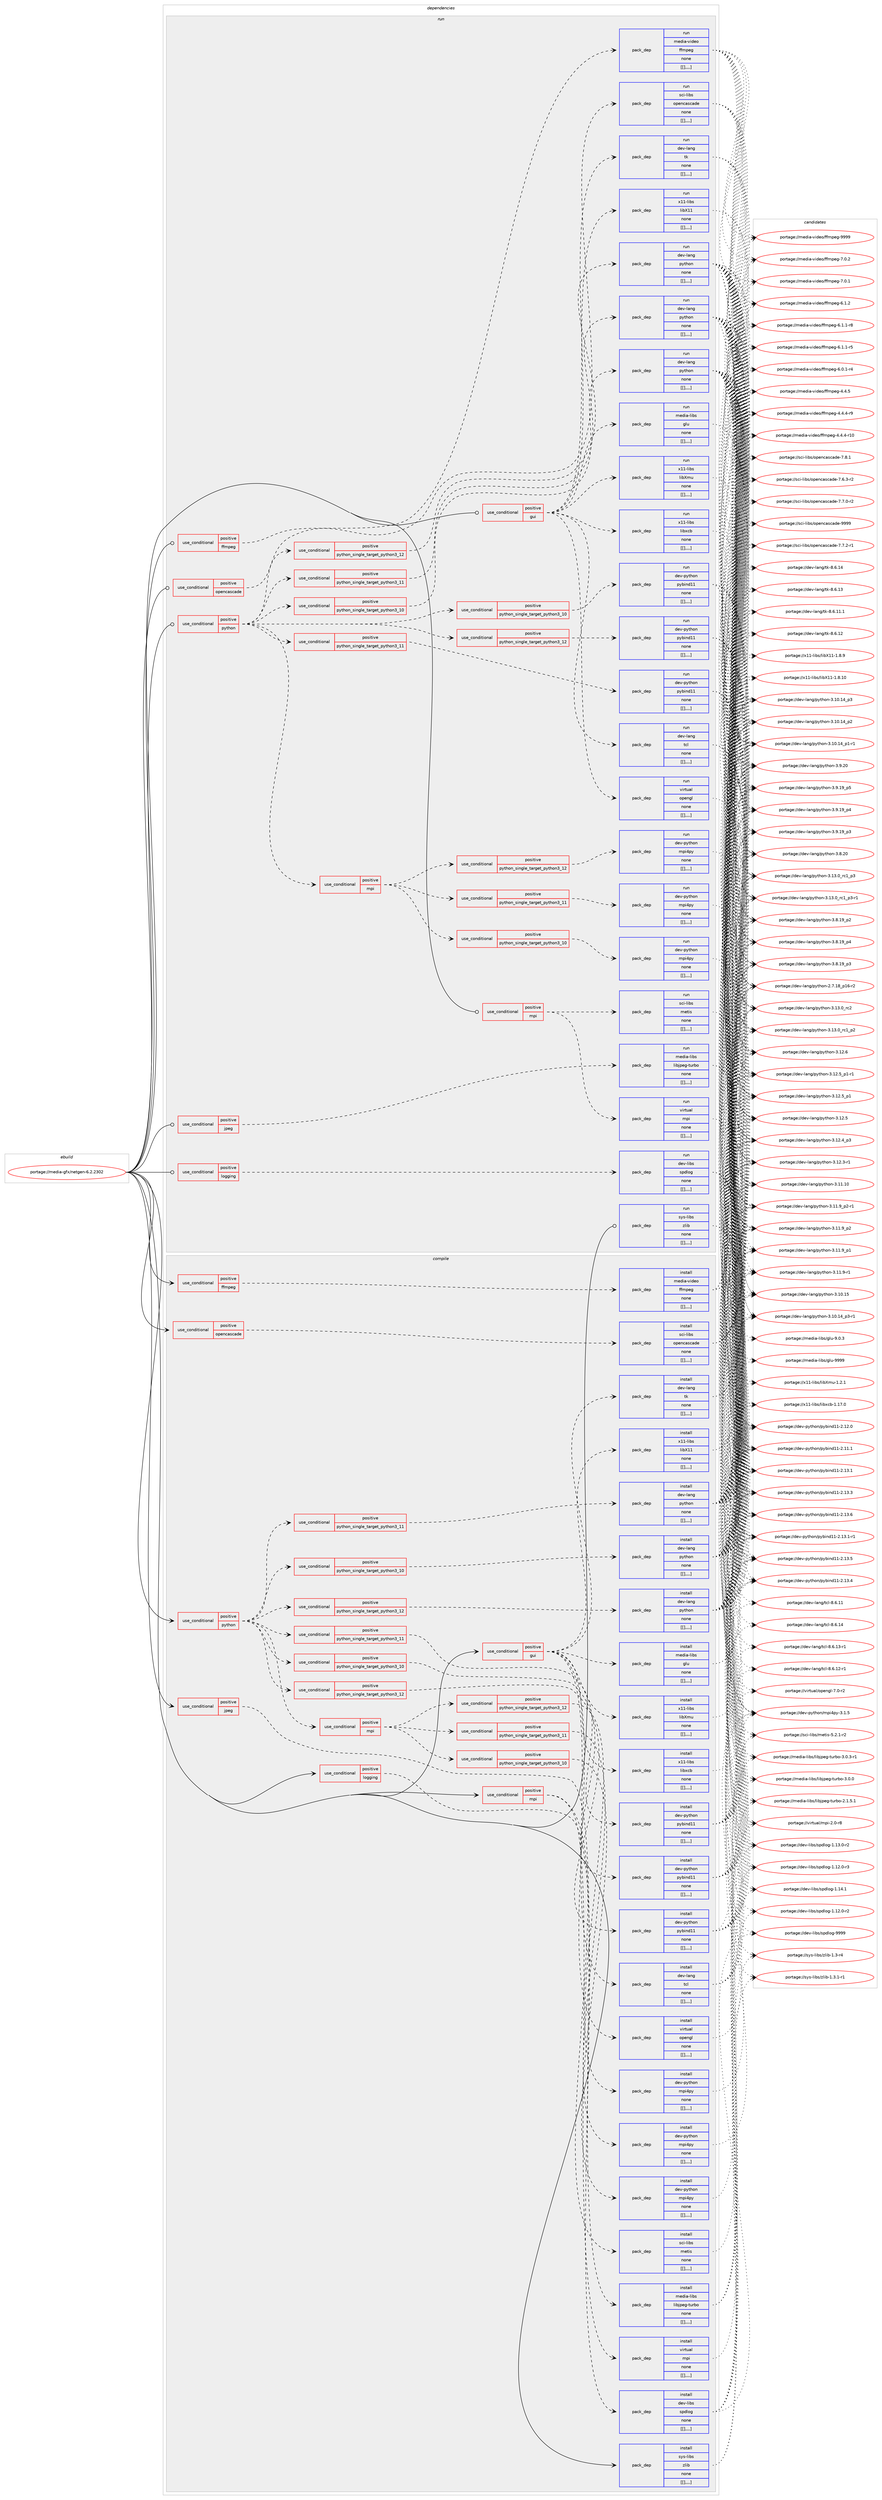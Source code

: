 digraph prolog {

# *************
# Graph options
# *************

newrank=true;
concentrate=true;
compound=true;
graph [rankdir=LR,fontname=Helvetica,fontsize=10,ranksep=1.5];#, ranksep=2.5, nodesep=0.2];
edge  [arrowhead=vee];
node  [fontname=Helvetica,fontsize=10];

# **********
# The ebuild
# **********

subgraph cluster_leftcol {
color=gray;
label=<<i>ebuild</i>>;
id [label="portage://media-gfx/netgen-6.2.2302", color=red, width=4, href="../media-gfx/netgen-6.2.2302.svg"];
}

# ****************
# The dependencies
# ****************

subgraph cluster_midcol {
color=gray;
label=<<i>dependencies</i>>;
subgraph cluster_compile {
fillcolor="#eeeeee";
style=filled;
label=<<i>compile</i>>;
subgraph cond76993 {
dependency308188 [label=<<TABLE BORDER="0" CELLBORDER="1" CELLSPACING="0" CELLPADDING="4"><TR><TD ROWSPAN="3" CELLPADDING="10">use_conditional</TD></TR><TR><TD>positive</TD></TR><TR><TD>ffmpeg</TD></TR></TABLE>>, shape=none, color=red];
subgraph pack228680 {
dependency308189 [label=<<TABLE BORDER="0" CELLBORDER="1" CELLSPACING="0" CELLPADDING="4" WIDTH="220"><TR><TD ROWSPAN="6" CELLPADDING="30">pack_dep</TD></TR><TR><TD WIDTH="110">install</TD></TR><TR><TD>media-video</TD></TR><TR><TD>ffmpeg</TD></TR><TR><TD>none</TD></TR><TR><TD>[[],,,,]</TD></TR></TABLE>>, shape=none, color=blue];
}
dependency308188:e -> dependency308189:w [weight=20,style="dashed",arrowhead="vee"];
}
id:e -> dependency308188:w [weight=20,style="solid",arrowhead="vee"];
subgraph cond76994 {
dependency308190 [label=<<TABLE BORDER="0" CELLBORDER="1" CELLSPACING="0" CELLPADDING="4"><TR><TD ROWSPAN="3" CELLPADDING="10">use_conditional</TD></TR><TR><TD>positive</TD></TR><TR><TD>gui</TD></TR></TABLE>>, shape=none, color=red];
subgraph pack228681 {
dependency308191 [label=<<TABLE BORDER="0" CELLBORDER="1" CELLSPACING="0" CELLPADDING="4" WIDTH="220"><TR><TD ROWSPAN="6" CELLPADDING="30">pack_dep</TD></TR><TR><TD WIDTH="110">install</TD></TR><TR><TD>dev-lang</TD></TR><TR><TD>tcl</TD></TR><TR><TD>none</TD></TR><TR><TD>[[],,,,]</TD></TR></TABLE>>, shape=none, color=blue];
}
dependency308190:e -> dependency308191:w [weight=20,style="dashed",arrowhead="vee"];
subgraph pack228682 {
dependency308192 [label=<<TABLE BORDER="0" CELLBORDER="1" CELLSPACING="0" CELLPADDING="4" WIDTH="220"><TR><TD ROWSPAN="6" CELLPADDING="30">pack_dep</TD></TR><TR><TD WIDTH="110">install</TD></TR><TR><TD>dev-lang</TD></TR><TR><TD>tk</TD></TR><TR><TD>none</TD></TR><TR><TD>[[],,,,]</TD></TR></TABLE>>, shape=none, color=blue];
}
dependency308190:e -> dependency308192:w [weight=20,style="dashed",arrowhead="vee"];
subgraph pack228683 {
dependency308193 [label=<<TABLE BORDER="0" CELLBORDER="1" CELLSPACING="0" CELLPADDING="4" WIDTH="220"><TR><TD ROWSPAN="6" CELLPADDING="30">pack_dep</TD></TR><TR><TD WIDTH="110">install</TD></TR><TR><TD>media-libs</TD></TR><TR><TD>glu</TD></TR><TR><TD>none</TD></TR><TR><TD>[[],,,,]</TD></TR></TABLE>>, shape=none, color=blue];
}
dependency308190:e -> dependency308193:w [weight=20,style="dashed",arrowhead="vee"];
subgraph pack228684 {
dependency308194 [label=<<TABLE BORDER="0" CELLBORDER="1" CELLSPACING="0" CELLPADDING="4" WIDTH="220"><TR><TD ROWSPAN="6" CELLPADDING="30">pack_dep</TD></TR><TR><TD WIDTH="110">install</TD></TR><TR><TD>virtual</TD></TR><TR><TD>opengl</TD></TR><TR><TD>none</TD></TR><TR><TD>[[],,,,]</TD></TR></TABLE>>, shape=none, color=blue];
}
dependency308190:e -> dependency308194:w [weight=20,style="dashed",arrowhead="vee"];
subgraph pack228685 {
dependency308195 [label=<<TABLE BORDER="0" CELLBORDER="1" CELLSPACING="0" CELLPADDING="4" WIDTH="220"><TR><TD ROWSPAN="6" CELLPADDING="30">pack_dep</TD></TR><TR><TD WIDTH="110">install</TD></TR><TR><TD>x11-libs</TD></TR><TR><TD>libX11</TD></TR><TR><TD>none</TD></TR><TR><TD>[[],,,,]</TD></TR></TABLE>>, shape=none, color=blue];
}
dependency308190:e -> dependency308195:w [weight=20,style="dashed",arrowhead="vee"];
subgraph pack228686 {
dependency308196 [label=<<TABLE BORDER="0" CELLBORDER="1" CELLSPACING="0" CELLPADDING="4" WIDTH="220"><TR><TD ROWSPAN="6" CELLPADDING="30">pack_dep</TD></TR><TR><TD WIDTH="110">install</TD></TR><TR><TD>x11-libs</TD></TR><TR><TD>libXmu</TD></TR><TR><TD>none</TD></TR><TR><TD>[[],,,,]</TD></TR></TABLE>>, shape=none, color=blue];
}
dependency308190:e -> dependency308196:w [weight=20,style="dashed",arrowhead="vee"];
subgraph pack228687 {
dependency308197 [label=<<TABLE BORDER="0" CELLBORDER="1" CELLSPACING="0" CELLPADDING="4" WIDTH="220"><TR><TD ROWSPAN="6" CELLPADDING="30">pack_dep</TD></TR><TR><TD WIDTH="110">install</TD></TR><TR><TD>x11-libs</TD></TR><TR><TD>libxcb</TD></TR><TR><TD>none</TD></TR><TR><TD>[[],,,,]</TD></TR></TABLE>>, shape=none, color=blue];
}
dependency308190:e -> dependency308197:w [weight=20,style="dashed",arrowhead="vee"];
}
id:e -> dependency308190:w [weight=20,style="solid",arrowhead="vee"];
subgraph cond76995 {
dependency308198 [label=<<TABLE BORDER="0" CELLBORDER="1" CELLSPACING="0" CELLPADDING="4"><TR><TD ROWSPAN="3" CELLPADDING="10">use_conditional</TD></TR><TR><TD>positive</TD></TR><TR><TD>jpeg</TD></TR></TABLE>>, shape=none, color=red];
subgraph pack228688 {
dependency308199 [label=<<TABLE BORDER="0" CELLBORDER="1" CELLSPACING="0" CELLPADDING="4" WIDTH="220"><TR><TD ROWSPAN="6" CELLPADDING="30">pack_dep</TD></TR><TR><TD WIDTH="110">install</TD></TR><TR><TD>media-libs</TD></TR><TR><TD>libjpeg-turbo</TD></TR><TR><TD>none</TD></TR><TR><TD>[[],,,,]</TD></TR></TABLE>>, shape=none, color=blue];
}
dependency308198:e -> dependency308199:w [weight=20,style="dashed",arrowhead="vee"];
}
id:e -> dependency308198:w [weight=20,style="solid",arrowhead="vee"];
subgraph cond76996 {
dependency308200 [label=<<TABLE BORDER="0" CELLBORDER="1" CELLSPACING="0" CELLPADDING="4"><TR><TD ROWSPAN="3" CELLPADDING="10">use_conditional</TD></TR><TR><TD>positive</TD></TR><TR><TD>logging</TD></TR></TABLE>>, shape=none, color=red];
subgraph pack228689 {
dependency308201 [label=<<TABLE BORDER="0" CELLBORDER="1" CELLSPACING="0" CELLPADDING="4" WIDTH="220"><TR><TD ROWSPAN="6" CELLPADDING="30">pack_dep</TD></TR><TR><TD WIDTH="110">install</TD></TR><TR><TD>dev-libs</TD></TR><TR><TD>spdlog</TD></TR><TR><TD>none</TD></TR><TR><TD>[[],,,,]</TD></TR></TABLE>>, shape=none, color=blue];
}
dependency308200:e -> dependency308201:w [weight=20,style="dashed",arrowhead="vee"];
}
id:e -> dependency308200:w [weight=20,style="solid",arrowhead="vee"];
subgraph cond76997 {
dependency308202 [label=<<TABLE BORDER="0" CELLBORDER="1" CELLSPACING="0" CELLPADDING="4"><TR><TD ROWSPAN="3" CELLPADDING="10">use_conditional</TD></TR><TR><TD>positive</TD></TR><TR><TD>mpi</TD></TR></TABLE>>, shape=none, color=red];
subgraph pack228690 {
dependency308203 [label=<<TABLE BORDER="0" CELLBORDER="1" CELLSPACING="0" CELLPADDING="4" WIDTH="220"><TR><TD ROWSPAN="6" CELLPADDING="30">pack_dep</TD></TR><TR><TD WIDTH="110">install</TD></TR><TR><TD>sci-libs</TD></TR><TR><TD>metis</TD></TR><TR><TD>none</TD></TR><TR><TD>[[],,,,]</TD></TR></TABLE>>, shape=none, color=blue];
}
dependency308202:e -> dependency308203:w [weight=20,style="dashed",arrowhead="vee"];
subgraph pack228691 {
dependency308204 [label=<<TABLE BORDER="0" CELLBORDER="1" CELLSPACING="0" CELLPADDING="4" WIDTH="220"><TR><TD ROWSPAN="6" CELLPADDING="30">pack_dep</TD></TR><TR><TD WIDTH="110">install</TD></TR><TR><TD>virtual</TD></TR><TR><TD>mpi</TD></TR><TR><TD>none</TD></TR><TR><TD>[[],,,,]</TD></TR></TABLE>>, shape=none, color=blue];
}
dependency308202:e -> dependency308204:w [weight=20,style="dashed",arrowhead="vee"];
}
id:e -> dependency308202:w [weight=20,style="solid",arrowhead="vee"];
subgraph cond76998 {
dependency308205 [label=<<TABLE BORDER="0" CELLBORDER="1" CELLSPACING="0" CELLPADDING="4"><TR><TD ROWSPAN="3" CELLPADDING="10">use_conditional</TD></TR><TR><TD>positive</TD></TR><TR><TD>opencascade</TD></TR></TABLE>>, shape=none, color=red];
subgraph pack228692 {
dependency308206 [label=<<TABLE BORDER="0" CELLBORDER="1" CELLSPACING="0" CELLPADDING="4" WIDTH="220"><TR><TD ROWSPAN="6" CELLPADDING="30">pack_dep</TD></TR><TR><TD WIDTH="110">install</TD></TR><TR><TD>sci-libs</TD></TR><TR><TD>opencascade</TD></TR><TR><TD>none</TD></TR><TR><TD>[[],,,,]</TD></TR></TABLE>>, shape=none, color=blue];
}
dependency308205:e -> dependency308206:w [weight=20,style="dashed",arrowhead="vee"];
}
id:e -> dependency308205:w [weight=20,style="solid",arrowhead="vee"];
subgraph cond76999 {
dependency308207 [label=<<TABLE BORDER="0" CELLBORDER="1" CELLSPACING="0" CELLPADDING="4"><TR><TD ROWSPAN="3" CELLPADDING="10">use_conditional</TD></TR><TR><TD>positive</TD></TR><TR><TD>python</TD></TR></TABLE>>, shape=none, color=red];
subgraph cond77000 {
dependency308208 [label=<<TABLE BORDER="0" CELLBORDER="1" CELLSPACING="0" CELLPADDING="4"><TR><TD ROWSPAN="3" CELLPADDING="10">use_conditional</TD></TR><TR><TD>positive</TD></TR><TR><TD>python_single_target_python3_10</TD></TR></TABLE>>, shape=none, color=red];
subgraph pack228693 {
dependency308209 [label=<<TABLE BORDER="0" CELLBORDER="1" CELLSPACING="0" CELLPADDING="4" WIDTH="220"><TR><TD ROWSPAN="6" CELLPADDING="30">pack_dep</TD></TR><TR><TD WIDTH="110">install</TD></TR><TR><TD>dev-lang</TD></TR><TR><TD>python</TD></TR><TR><TD>none</TD></TR><TR><TD>[[],,,,]</TD></TR></TABLE>>, shape=none, color=blue];
}
dependency308208:e -> dependency308209:w [weight=20,style="dashed",arrowhead="vee"];
}
dependency308207:e -> dependency308208:w [weight=20,style="dashed",arrowhead="vee"];
subgraph cond77001 {
dependency308210 [label=<<TABLE BORDER="0" CELLBORDER="1" CELLSPACING="0" CELLPADDING="4"><TR><TD ROWSPAN="3" CELLPADDING="10">use_conditional</TD></TR><TR><TD>positive</TD></TR><TR><TD>python_single_target_python3_11</TD></TR></TABLE>>, shape=none, color=red];
subgraph pack228694 {
dependency308211 [label=<<TABLE BORDER="0" CELLBORDER="1" CELLSPACING="0" CELLPADDING="4" WIDTH="220"><TR><TD ROWSPAN="6" CELLPADDING="30">pack_dep</TD></TR><TR><TD WIDTH="110">install</TD></TR><TR><TD>dev-lang</TD></TR><TR><TD>python</TD></TR><TR><TD>none</TD></TR><TR><TD>[[],,,,]</TD></TR></TABLE>>, shape=none, color=blue];
}
dependency308210:e -> dependency308211:w [weight=20,style="dashed",arrowhead="vee"];
}
dependency308207:e -> dependency308210:w [weight=20,style="dashed",arrowhead="vee"];
subgraph cond77002 {
dependency308212 [label=<<TABLE BORDER="0" CELLBORDER="1" CELLSPACING="0" CELLPADDING="4"><TR><TD ROWSPAN="3" CELLPADDING="10">use_conditional</TD></TR><TR><TD>positive</TD></TR><TR><TD>python_single_target_python3_12</TD></TR></TABLE>>, shape=none, color=red];
subgraph pack228695 {
dependency308213 [label=<<TABLE BORDER="0" CELLBORDER="1" CELLSPACING="0" CELLPADDING="4" WIDTH="220"><TR><TD ROWSPAN="6" CELLPADDING="30">pack_dep</TD></TR><TR><TD WIDTH="110">install</TD></TR><TR><TD>dev-lang</TD></TR><TR><TD>python</TD></TR><TR><TD>none</TD></TR><TR><TD>[[],,,,]</TD></TR></TABLE>>, shape=none, color=blue];
}
dependency308212:e -> dependency308213:w [weight=20,style="dashed",arrowhead="vee"];
}
dependency308207:e -> dependency308212:w [weight=20,style="dashed",arrowhead="vee"];
subgraph cond77003 {
dependency308214 [label=<<TABLE BORDER="0" CELLBORDER="1" CELLSPACING="0" CELLPADDING="4"><TR><TD ROWSPAN="3" CELLPADDING="10">use_conditional</TD></TR><TR><TD>positive</TD></TR><TR><TD>python_single_target_python3_10</TD></TR></TABLE>>, shape=none, color=red];
subgraph pack228696 {
dependency308215 [label=<<TABLE BORDER="0" CELLBORDER="1" CELLSPACING="0" CELLPADDING="4" WIDTH="220"><TR><TD ROWSPAN="6" CELLPADDING="30">pack_dep</TD></TR><TR><TD WIDTH="110">install</TD></TR><TR><TD>dev-python</TD></TR><TR><TD>pybind11</TD></TR><TR><TD>none</TD></TR><TR><TD>[[],,,,]</TD></TR></TABLE>>, shape=none, color=blue];
}
dependency308214:e -> dependency308215:w [weight=20,style="dashed",arrowhead="vee"];
}
dependency308207:e -> dependency308214:w [weight=20,style="dashed",arrowhead="vee"];
subgraph cond77004 {
dependency308216 [label=<<TABLE BORDER="0" CELLBORDER="1" CELLSPACING="0" CELLPADDING="4"><TR><TD ROWSPAN="3" CELLPADDING="10">use_conditional</TD></TR><TR><TD>positive</TD></TR><TR><TD>python_single_target_python3_11</TD></TR></TABLE>>, shape=none, color=red];
subgraph pack228697 {
dependency308217 [label=<<TABLE BORDER="0" CELLBORDER="1" CELLSPACING="0" CELLPADDING="4" WIDTH="220"><TR><TD ROWSPAN="6" CELLPADDING="30">pack_dep</TD></TR><TR><TD WIDTH="110">install</TD></TR><TR><TD>dev-python</TD></TR><TR><TD>pybind11</TD></TR><TR><TD>none</TD></TR><TR><TD>[[],,,,]</TD></TR></TABLE>>, shape=none, color=blue];
}
dependency308216:e -> dependency308217:w [weight=20,style="dashed",arrowhead="vee"];
}
dependency308207:e -> dependency308216:w [weight=20,style="dashed",arrowhead="vee"];
subgraph cond77005 {
dependency308218 [label=<<TABLE BORDER="0" CELLBORDER="1" CELLSPACING="0" CELLPADDING="4"><TR><TD ROWSPAN="3" CELLPADDING="10">use_conditional</TD></TR><TR><TD>positive</TD></TR><TR><TD>python_single_target_python3_12</TD></TR></TABLE>>, shape=none, color=red];
subgraph pack228698 {
dependency308219 [label=<<TABLE BORDER="0" CELLBORDER="1" CELLSPACING="0" CELLPADDING="4" WIDTH="220"><TR><TD ROWSPAN="6" CELLPADDING="30">pack_dep</TD></TR><TR><TD WIDTH="110">install</TD></TR><TR><TD>dev-python</TD></TR><TR><TD>pybind11</TD></TR><TR><TD>none</TD></TR><TR><TD>[[],,,,]</TD></TR></TABLE>>, shape=none, color=blue];
}
dependency308218:e -> dependency308219:w [weight=20,style="dashed",arrowhead="vee"];
}
dependency308207:e -> dependency308218:w [weight=20,style="dashed",arrowhead="vee"];
subgraph cond77006 {
dependency308220 [label=<<TABLE BORDER="0" CELLBORDER="1" CELLSPACING="0" CELLPADDING="4"><TR><TD ROWSPAN="3" CELLPADDING="10">use_conditional</TD></TR><TR><TD>positive</TD></TR><TR><TD>mpi</TD></TR></TABLE>>, shape=none, color=red];
subgraph cond77007 {
dependency308221 [label=<<TABLE BORDER="0" CELLBORDER="1" CELLSPACING="0" CELLPADDING="4"><TR><TD ROWSPAN="3" CELLPADDING="10">use_conditional</TD></TR><TR><TD>positive</TD></TR><TR><TD>python_single_target_python3_10</TD></TR></TABLE>>, shape=none, color=red];
subgraph pack228699 {
dependency308222 [label=<<TABLE BORDER="0" CELLBORDER="1" CELLSPACING="0" CELLPADDING="4" WIDTH="220"><TR><TD ROWSPAN="6" CELLPADDING="30">pack_dep</TD></TR><TR><TD WIDTH="110">install</TD></TR><TR><TD>dev-python</TD></TR><TR><TD>mpi4py</TD></TR><TR><TD>none</TD></TR><TR><TD>[[],,,,]</TD></TR></TABLE>>, shape=none, color=blue];
}
dependency308221:e -> dependency308222:w [weight=20,style="dashed",arrowhead="vee"];
}
dependency308220:e -> dependency308221:w [weight=20,style="dashed",arrowhead="vee"];
subgraph cond77008 {
dependency308223 [label=<<TABLE BORDER="0" CELLBORDER="1" CELLSPACING="0" CELLPADDING="4"><TR><TD ROWSPAN="3" CELLPADDING="10">use_conditional</TD></TR><TR><TD>positive</TD></TR><TR><TD>python_single_target_python3_11</TD></TR></TABLE>>, shape=none, color=red];
subgraph pack228700 {
dependency308224 [label=<<TABLE BORDER="0" CELLBORDER="1" CELLSPACING="0" CELLPADDING="4" WIDTH="220"><TR><TD ROWSPAN="6" CELLPADDING="30">pack_dep</TD></TR><TR><TD WIDTH="110">install</TD></TR><TR><TD>dev-python</TD></TR><TR><TD>mpi4py</TD></TR><TR><TD>none</TD></TR><TR><TD>[[],,,,]</TD></TR></TABLE>>, shape=none, color=blue];
}
dependency308223:e -> dependency308224:w [weight=20,style="dashed",arrowhead="vee"];
}
dependency308220:e -> dependency308223:w [weight=20,style="dashed",arrowhead="vee"];
subgraph cond77009 {
dependency308225 [label=<<TABLE BORDER="0" CELLBORDER="1" CELLSPACING="0" CELLPADDING="4"><TR><TD ROWSPAN="3" CELLPADDING="10">use_conditional</TD></TR><TR><TD>positive</TD></TR><TR><TD>python_single_target_python3_12</TD></TR></TABLE>>, shape=none, color=red];
subgraph pack228701 {
dependency308226 [label=<<TABLE BORDER="0" CELLBORDER="1" CELLSPACING="0" CELLPADDING="4" WIDTH="220"><TR><TD ROWSPAN="6" CELLPADDING="30">pack_dep</TD></TR><TR><TD WIDTH="110">install</TD></TR><TR><TD>dev-python</TD></TR><TR><TD>mpi4py</TD></TR><TR><TD>none</TD></TR><TR><TD>[[],,,,]</TD></TR></TABLE>>, shape=none, color=blue];
}
dependency308225:e -> dependency308226:w [weight=20,style="dashed",arrowhead="vee"];
}
dependency308220:e -> dependency308225:w [weight=20,style="dashed",arrowhead="vee"];
}
dependency308207:e -> dependency308220:w [weight=20,style="dashed",arrowhead="vee"];
}
id:e -> dependency308207:w [weight=20,style="solid",arrowhead="vee"];
subgraph pack228702 {
dependency308227 [label=<<TABLE BORDER="0" CELLBORDER="1" CELLSPACING="0" CELLPADDING="4" WIDTH="220"><TR><TD ROWSPAN="6" CELLPADDING="30">pack_dep</TD></TR><TR><TD WIDTH="110">install</TD></TR><TR><TD>sys-libs</TD></TR><TR><TD>zlib</TD></TR><TR><TD>none</TD></TR><TR><TD>[[],,,,]</TD></TR></TABLE>>, shape=none, color=blue];
}
id:e -> dependency308227:w [weight=20,style="solid",arrowhead="vee"];
}
subgraph cluster_compileandrun {
fillcolor="#eeeeee";
style=filled;
label=<<i>compile and run</i>>;
}
subgraph cluster_run {
fillcolor="#eeeeee";
style=filled;
label=<<i>run</i>>;
subgraph cond77010 {
dependency308228 [label=<<TABLE BORDER="0" CELLBORDER="1" CELLSPACING="0" CELLPADDING="4"><TR><TD ROWSPAN="3" CELLPADDING="10">use_conditional</TD></TR><TR><TD>positive</TD></TR><TR><TD>ffmpeg</TD></TR></TABLE>>, shape=none, color=red];
subgraph pack228703 {
dependency308229 [label=<<TABLE BORDER="0" CELLBORDER="1" CELLSPACING="0" CELLPADDING="4" WIDTH="220"><TR><TD ROWSPAN="6" CELLPADDING="30">pack_dep</TD></TR><TR><TD WIDTH="110">run</TD></TR><TR><TD>media-video</TD></TR><TR><TD>ffmpeg</TD></TR><TR><TD>none</TD></TR><TR><TD>[[],,,,]</TD></TR></TABLE>>, shape=none, color=blue];
}
dependency308228:e -> dependency308229:w [weight=20,style="dashed",arrowhead="vee"];
}
id:e -> dependency308228:w [weight=20,style="solid",arrowhead="odot"];
subgraph cond77011 {
dependency308230 [label=<<TABLE BORDER="0" CELLBORDER="1" CELLSPACING="0" CELLPADDING="4"><TR><TD ROWSPAN="3" CELLPADDING="10">use_conditional</TD></TR><TR><TD>positive</TD></TR><TR><TD>gui</TD></TR></TABLE>>, shape=none, color=red];
subgraph pack228704 {
dependency308231 [label=<<TABLE BORDER="0" CELLBORDER="1" CELLSPACING="0" CELLPADDING="4" WIDTH="220"><TR><TD ROWSPAN="6" CELLPADDING="30">pack_dep</TD></TR><TR><TD WIDTH="110">run</TD></TR><TR><TD>dev-lang</TD></TR><TR><TD>tcl</TD></TR><TR><TD>none</TD></TR><TR><TD>[[],,,,]</TD></TR></TABLE>>, shape=none, color=blue];
}
dependency308230:e -> dependency308231:w [weight=20,style="dashed",arrowhead="vee"];
subgraph pack228705 {
dependency308232 [label=<<TABLE BORDER="0" CELLBORDER="1" CELLSPACING="0" CELLPADDING="4" WIDTH="220"><TR><TD ROWSPAN="6" CELLPADDING="30">pack_dep</TD></TR><TR><TD WIDTH="110">run</TD></TR><TR><TD>dev-lang</TD></TR><TR><TD>tk</TD></TR><TR><TD>none</TD></TR><TR><TD>[[],,,,]</TD></TR></TABLE>>, shape=none, color=blue];
}
dependency308230:e -> dependency308232:w [weight=20,style="dashed",arrowhead="vee"];
subgraph pack228706 {
dependency308233 [label=<<TABLE BORDER="0" CELLBORDER="1" CELLSPACING="0" CELLPADDING="4" WIDTH="220"><TR><TD ROWSPAN="6" CELLPADDING="30">pack_dep</TD></TR><TR><TD WIDTH="110">run</TD></TR><TR><TD>media-libs</TD></TR><TR><TD>glu</TD></TR><TR><TD>none</TD></TR><TR><TD>[[],,,,]</TD></TR></TABLE>>, shape=none, color=blue];
}
dependency308230:e -> dependency308233:w [weight=20,style="dashed",arrowhead="vee"];
subgraph pack228707 {
dependency308234 [label=<<TABLE BORDER="0" CELLBORDER="1" CELLSPACING="0" CELLPADDING="4" WIDTH="220"><TR><TD ROWSPAN="6" CELLPADDING="30">pack_dep</TD></TR><TR><TD WIDTH="110">run</TD></TR><TR><TD>virtual</TD></TR><TR><TD>opengl</TD></TR><TR><TD>none</TD></TR><TR><TD>[[],,,,]</TD></TR></TABLE>>, shape=none, color=blue];
}
dependency308230:e -> dependency308234:w [weight=20,style="dashed",arrowhead="vee"];
subgraph pack228708 {
dependency308235 [label=<<TABLE BORDER="0" CELLBORDER="1" CELLSPACING="0" CELLPADDING="4" WIDTH="220"><TR><TD ROWSPAN="6" CELLPADDING="30">pack_dep</TD></TR><TR><TD WIDTH="110">run</TD></TR><TR><TD>x11-libs</TD></TR><TR><TD>libX11</TD></TR><TR><TD>none</TD></TR><TR><TD>[[],,,,]</TD></TR></TABLE>>, shape=none, color=blue];
}
dependency308230:e -> dependency308235:w [weight=20,style="dashed",arrowhead="vee"];
subgraph pack228709 {
dependency308236 [label=<<TABLE BORDER="0" CELLBORDER="1" CELLSPACING="0" CELLPADDING="4" WIDTH="220"><TR><TD ROWSPAN="6" CELLPADDING="30">pack_dep</TD></TR><TR><TD WIDTH="110">run</TD></TR><TR><TD>x11-libs</TD></TR><TR><TD>libXmu</TD></TR><TR><TD>none</TD></TR><TR><TD>[[],,,,]</TD></TR></TABLE>>, shape=none, color=blue];
}
dependency308230:e -> dependency308236:w [weight=20,style="dashed",arrowhead="vee"];
subgraph pack228710 {
dependency308237 [label=<<TABLE BORDER="0" CELLBORDER="1" CELLSPACING="0" CELLPADDING="4" WIDTH="220"><TR><TD ROWSPAN="6" CELLPADDING="30">pack_dep</TD></TR><TR><TD WIDTH="110">run</TD></TR><TR><TD>x11-libs</TD></TR><TR><TD>libxcb</TD></TR><TR><TD>none</TD></TR><TR><TD>[[],,,,]</TD></TR></TABLE>>, shape=none, color=blue];
}
dependency308230:e -> dependency308237:w [weight=20,style="dashed",arrowhead="vee"];
}
id:e -> dependency308230:w [weight=20,style="solid",arrowhead="odot"];
subgraph cond77012 {
dependency308238 [label=<<TABLE BORDER="0" CELLBORDER="1" CELLSPACING="0" CELLPADDING="4"><TR><TD ROWSPAN="3" CELLPADDING="10">use_conditional</TD></TR><TR><TD>positive</TD></TR><TR><TD>jpeg</TD></TR></TABLE>>, shape=none, color=red];
subgraph pack228711 {
dependency308239 [label=<<TABLE BORDER="0" CELLBORDER="1" CELLSPACING="0" CELLPADDING="4" WIDTH="220"><TR><TD ROWSPAN="6" CELLPADDING="30">pack_dep</TD></TR><TR><TD WIDTH="110">run</TD></TR><TR><TD>media-libs</TD></TR><TR><TD>libjpeg-turbo</TD></TR><TR><TD>none</TD></TR><TR><TD>[[],,,,]</TD></TR></TABLE>>, shape=none, color=blue];
}
dependency308238:e -> dependency308239:w [weight=20,style="dashed",arrowhead="vee"];
}
id:e -> dependency308238:w [weight=20,style="solid",arrowhead="odot"];
subgraph cond77013 {
dependency308240 [label=<<TABLE BORDER="0" CELLBORDER="1" CELLSPACING="0" CELLPADDING="4"><TR><TD ROWSPAN="3" CELLPADDING="10">use_conditional</TD></TR><TR><TD>positive</TD></TR><TR><TD>logging</TD></TR></TABLE>>, shape=none, color=red];
subgraph pack228712 {
dependency308241 [label=<<TABLE BORDER="0" CELLBORDER="1" CELLSPACING="0" CELLPADDING="4" WIDTH="220"><TR><TD ROWSPAN="6" CELLPADDING="30">pack_dep</TD></TR><TR><TD WIDTH="110">run</TD></TR><TR><TD>dev-libs</TD></TR><TR><TD>spdlog</TD></TR><TR><TD>none</TD></TR><TR><TD>[[],,,,]</TD></TR></TABLE>>, shape=none, color=blue];
}
dependency308240:e -> dependency308241:w [weight=20,style="dashed",arrowhead="vee"];
}
id:e -> dependency308240:w [weight=20,style="solid",arrowhead="odot"];
subgraph cond77014 {
dependency308242 [label=<<TABLE BORDER="0" CELLBORDER="1" CELLSPACING="0" CELLPADDING="4"><TR><TD ROWSPAN="3" CELLPADDING="10">use_conditional</TD></TR><TR><TD>positive</TD></TR><TR><TD>mpi</TD></TR></TABLE>>, shape=none, color=red];
subgraph pack228713 {
dependency308243 [label=<<TABLE BORDER="0" CELLBORDER="1" CELLSPACING="0" CELLPADDING="4" WIDTH="220"><TR><TD ROWSPAN="6" CELLPADDING="30">pack_dep</TD></TR><TR><TD WIDTH="110">run</TD></TR><TR><TD>sci-libs</TD></TR><TR><TD>metis</TD></TR><TR><TD>none</TD></TR><TR><TD>[[],,,,]</TD></TR></TABLE>>, shape=none, color=blue];
}
dependency308242:e -> dependency308243:w [weight=20,style="dashed",arrowhead="vee"];
subgraph pack228714 {
dependency308244 [label=<<TABLE BORDER="0" CELLBORDER="1" CELLSPACING="0" CELLPADDING="4" WIDTH="220"><TR><TD ROWSPAN="6" CELLPADDING="30">pack_dep</TD></TR><TR><TD WIDTH="110">run</TD></TR><TR><TD>virtual</TD></TR><TR><TD>mpi</TD></TR><TR><TD>none</TD></TR><TR><TD>[[],,,,]</TD></TR></TABLE>>, shape=none, color=blue];
}
dependency308242:e -> dependency308244:w [weight=20,style="dashed",arrowhead="vee"];
}
id:e -> dependency308242:w [weight=20,style="solid",arrowhead="odot"];
subgraph cond77015 {
dependency308245 [label=<<TABLE BORDER="0" CELLBORDER="1" CELLSPACING="0" CELLPADDING="4"><TR><TD ROWSPAN="3" CELLPADDING="10">use_conditional</TD></TR><TR><TD>positive</TD></TR><TR><TD>opencascade</TD></TR></TABLE>>, shape=none, color=red];
subgraph pack228715 {
dependency308246 [label=<<TABLE BORDER="0" CELLBORDER="1" CELLSPACING="0" CELLPADDING="4" WIDTH="220"><TR><TD ROWSPAN="6" CELLPADDING="30">pack_dep</TD></TR><TR><TD WIDTH="110">run</TD></TR><TR><TD>sci-libs</TD></TR><TR><TD>opencascade</TD></TR><TR><TD>none</TD></TR><TR><TD>[[],,,,]</TD></TR></TABLE>>, shape=none, color=blue];
}
dependency308245:e -> dependency308246:w [weight=20,style="dashed",arrowhead="vee"];
}
id:e -> dependency308245:w [weight=20,style="solid",arrowhead="odot"];
subgraph cond77016 {
dependency308247 [label=<<TABLE BORDER="0" CELLBORDER="1" CELLSPACING="0" CELLPADDING="4"><TR><TD ROWSPAN="3" CELLPADDING="10">use_conditional</TD></TR><TR><TD>positive</TD></TR><TR><TD>python</TD></TR></TABLE>>, shape=none, color=red];
subgraph cond77017 {
dependency308248 [label=<<TABLE BORDER="0" CELLBORDER="1" CELLSPACING="0" CELLPADDING="4"><TR><TD ROWSPAN="3" CELLPADDING="10">use_conditional</TD></TR><TR><TD>positive</TD></TR><TR><TD>python_single_target_python3_10</TD></TR></TABLE>>, shape=none, color=red];
subgraph pack228716 {
dependency308249 [label=<<TABLE BORDER="0" CELLBORDER="1" CELLSPACING="0" CELLPADDING="4" WIDTH="220"><TR><TD ROWSPAN="6" CELLPADDING="30">pack_dep</TD></TR><TR><TD WIDTH="110">run</TD></TR><TR><TD>dev-lang</TD></TR><TR><TD>python</TD></TR><TR><TD>none</TD></TR><TR><TD>[[],,,,]</TD></TR></TABLE>>, shape=none, color=blue];
}
dependency308248:e -> dependency308249:w [weight=20,style="dashed",arrowhead="vee"];
}
dependency308247:e -> dependency308248:w [weight=20,style="dashed",arrowhead="vee"];
subgraph cond77018 {
dependency308250 [label=<<TABLE BORDER="0" CELLBORDER="1" CELLSPACING="0" CELLPADDING="4"><TR><TD ROWSPAN="3" CELLPADDING="10">use_conditional</TD></TR><TR><TD>positive</TD></TR><TR><TD>python_single_target_python3_11</TD></TR></TABLE>>, shape=none, color=red];
subgraph pack228717 {
dependency308251 [label=<<TABLE BORDER="0" CELLBORDER="1" CELLSPACING="0" CELLPADDING="4" WIDTH="220"><TR><TD ROWSPAN="6" CELLPADDING="30">pack_dep</TD></TR><TR><TD WIDTH="110">run</TD></TR><TR><TD>dev-lang</TD></TR><TR><TD>python</TD></TR><TR><TD>none</TD></TR><TR><TD>[[],,,,]</TD></TR></TABLE>>, shape=none, color=blue];
}
dependency308250:e -> dependency308251:w [weight=20,style="dashed",arrowhead="vee"];
}
dependency308247:e -> dependency308250:w [weight=20,style="dashed",arrowhead="vee"];
subgraph cond77019 {
dependency308252 [label=<<TABLE BORDER="0" CELLBORDER="1" CELLSPACING="0" CELLPADDING="4"><TR><TD ROWSPAN="3" CELLPADDING="10">use_conditional</TD></TR><TR><TD>positive</TD></TR><TR><TD>python_single_target_python3_12</TD></TR></TABLE>>, shape=none, color=red];
subgraph pack228718 {
dependency308253 [label=<<TABLE BORDER="0" CELLBORDER="1" CELLSPACING="0" CELLPADDING="4" WIDTH="220"><TR><TD ROWSPAN="6" CELLPADDING="30">pack_dep</TD></TR><TR><TD WIDTH="110">run</TD></TR><TR><TD>dev-lang</TD></TR><TR><TD>python</TD></TR><TR><TD>none</TD></TR><TR><TD>[[],,,,]</TD></TR></TABLE>>, shape=none, color=blue];
}
dependency308252:e -> dependency308253:w [weight=20,style="dashed",arrowhead="vee"];
}
dependency308247:e -> dependency308252:w [weight=20,style="dashed",arrowhead="vee"];
subgraph cond77020 {
dependency308254 [label=<<TABLE BORDER="0" CELLBORDER="1" CELLSPACING="0" CELLPADDING="4"><TR><TD ROWSPAN="3" CELLPADDING="10">use_conditional</TD></TR><TR><TD>positive</TD></TR><TR><TD>python_single_target_python3_10</TD></TR></TABLE>>, shape=none, color=red];
subgraph pack228719 {
dependency308255 [label=<<TABLE BORDER="0" CELLBORDER="1" CELLSPACING="0" CELLPADDING="4" WIDTH="220"><TR><TD ROWSPAN="6" CELLPADDING="30">pack_dep</TD></TR><TR><TD WIDTH="110">run</TD></TR><TR><TD>dev-python</TD></TR><TR><TD>pybind11</TD></TR><TR><TD>none</TD></TR><TR><TD>[[],,,,]</TD></TR></TABLE>>, shape=none, color=blue];
}
dependency308254:e -> dependency308255:w [weight=20,style="dashed",arrowhead="vee"];
}
dependency308247:e -> dependency308254:w [weight=20,style="dashed",arrowhead="vee"];
subgraph cond77021 {
dependency308256 [label=<<TABLE BORDER="0" CELLBORDER="1" CELLSPACING="0" CELLPADDING="4"><TR><TD ROWSPAN="3" CELLPADDING="10">use_conditional</TD></TR><TR><TD>positive</TD></TR><TR><TD>python_single_target_python3_11</TD></TR></TABLE>>, shape=none, color=red];
subgraph pack228720 {
dependency308257 [label=<<TABLE BORDER="0" CELLBORDER="1" CELLSPACING="0" CELLPADDING="4" WIDTH="220"><TR><TD ROWSPAN="6" CELLPADDING="30">pack_dep</TD></TR><TR><TD WIDTH="110">run</TD></TR><TR><TD>dev-python</TD></TR><TR><TD>pybind11</TD></TR><TR><TD>none</TD></TR><TR><TD>[[],,,,]</TD></TR></TABLE>>, shape=none, color=blue];
}
dependency308256:e -> dependency308257:w [weight=20,style="dashed",arrowhead="vee"];
}
dependency308247:e -> dependency308256:w [weight=20,style="dashed",arrowhead="vee"];
subgraph cond77022 {
dependency308258 [label=<<TABLE BORDER="0" CELLBORDER="1" CELLSPACING="0" CELLPADDING="4"><TR><TD ROWSPAN="3" CELLPADDING="10">use_conditional</TD></TR><TR><TD>positive</TD></TR><TR><TD>python_single_target_python3_12</TD></TR></TABLE>>, shape=none, color=red];
subgraph pack228721 {
dependency308259 [label=<<TABLE BORDER="0" CELLBORDER="1" CELLSPACING="0" CELLPADDING="4" WIDTH="220"><TR><TD ROWSPAN="6" CELLPADDING="30">pack_dep</TD></TR><TR><TD WIDTH="110">run</TD></TR><TR><TD>dev-python</TD></TR><TR><TD>pybind11</TD></TR><TR><TD>none</TD></TR><TR><TD>[[],,,,]</TD></TR></TABLE>>, shape=none, color=blue];
}
dependency308258:e -> dependency308259:w [weight=20,style="dashed",arrowhead="vee"];
}
dependency308247:e -> dependency308258:w [weight=20,style="dashed",arrowhead="vee"];
subgraph cond77023 {
dependency308260 [label=<<TABLE BORDER="0" CELLBORDER="1" CELLSPACING="0" CELLPADDING="4"><TR><TD ROWSPAN="3" CELLPADDING="10">use_conditional</TD></TR><TR><TD>positive</TD></TR><TR><TD>mpi</TD></TR></TABLE>>, shape=none, color=red];
subgraph cond77024 {
dependency308261 [label=<<TABLE BORDER="0" CELLBORDER="1" CELLSPACING="0" CELLPADDING="4"><TR><TD ROWSPAN="3" CELLPADDING="10">use_conditional</TD></TR><TR><TD>positive</TD></TR><TR><TD>python_single_target_python3_10</TD></TR></TABLE>>, shape=none, color=red];
subgraph pack228722 {
dependency308262 [label=<<TABLE BORDER="0" CELLBORDER="1" CELLSPACING="0" CELLPADDING="4" WIDTH="220"><TR><TD ROWSPAN="6" CELLPADDING="30">pack_dep</TD></TR><TR><TD WIDTH="110">run</TD></TR><TR><TD>dev-python</TD></TR><TR><TD>mpi4py</TD></TR><TR><TD>none</TD></TR><TR><TD>[[],,,,]</TD></TR></TABLE>>, shape=none, color=blue];
}
dependency308261:e -> dependency308262:w [weight=20,style="dashed",arrowhead="vee"];
}
dependency308260:e -> dependency308261:w [weight=20,style="dashed",arrowhead="vee"];
subgraph cond77025 {
dependency308263 [label=<<TABLE BORDER="0" CELLBORDER="1" CELLSPACING="0" CELLPADDING="4"><TR><TD ROWSPAN="3" CELLPADDING="10">use_conditional</TD></TR><TR><TD>positive</TD></TR><TR><TD>python_single_target_python3_11</TD></TR></TABLE>>, shape=none, color=red];
subgraph pack228723 {
dependency308264 [label=<<TABLE BORDER="0" CELLBORDER="1" CELLSPACING="0" CELLPADDING="4" WIDTH="220"><TR><TD ROWSPAN="6" CELLPADDING="30">pack_dep</TD></TR><TR><TD WIDTH="110">run</TD></TR><TR><TD>dev-python</TD></TR><TR><TD>mpi4py</TD></TR><TR><TD>none</TD></TR><TR><TD>[[],,,,]</TD></TR></TABLE>>, shape=none, color=blue];
}
dependency308263:e -> dependency308264:w [weight=20,style="dashed",arrowhead="vee"];
}
dependency308260:e -> dependency308263:w [weight=20,style="dashed",arrowhead="vee"];
subgraph cond77026 {
dependency308265 [label=<<TABLE BORDER="0" CELLBORDER="1" CELLSPACING="0" CELLPADDING="4"><TR><TD ROWSPAN="3" CELLPADDING="10">use_conditional</TD></TR><TR><TD>positive</TD></TR><TR><TD>python_single_target_python3_12</TD></TR></TABLE>>, shape=none, color=red];
subgraph pack228724 {
dependency308266 [label=<<TABLE BORDER="0" CELLBORDER="1" CELLSPACING="0" CELLPADDING="4" WIDTH="220"><TR><TD ROWSPAN="6" CELLPADDING="30">pack_dep</TD></TR><TR><TD WIDTH="110">run</TD></TR><TR><TD>dev-python</TD></TR><TR><TD>mpi4py</TD></TR><TR><TD>none</TD></TR><TR><TD>[[],,,,]</TD></TR></TABLE>>, shape=none, color=blue];
}
dependency308265:e -> dependency308266:w [weight=20,style="dashed",arrowhead="vee"];
}
dependency308260:e -> dependency308265:w [weight=20,style="dashed",arrowhead="vee"];
}
dependency308247:e -> dependency308260:w [weight=20,style="dashed",arrowhead="vee"];
}
id:e -> dependency308247:w [weight=20,style="solid",arrowhead="odot"];
subgraph pack228725 {
dependency308267 [label=<<TABLE BORDER="0" CELLBORDER="1" CELLSPACING="0" CELLPADDING="4" WIDTH="220"><TR><TD ROWSPAN="6" CELLPADDING="30">pack_dep</TD></TR><TR><TD WIDTH="110">run</TD></TR><TR><TD>sys-libs</TD></TR><TR><TD>zlib</TD></TR><TR><TD>none</TD></TR><TR><TD>[[],,,,]</TD></TR></TABLE>>, shape=none, color=blue];
}
id:e -> dependency308267:w [weight=20,style="solid",arrowhead="odot"];
}
}

# **************
# The candidates
# **************

subgraph cluster_choices {
rank=same;
color=gray;
label=<<i>candidates</i>>;

subgraph choice228680 {
color=black;
nodesep=1;
choice1091011001059745118105100101111471021021091121011034557575757 [label="portage://media-video/ffmpeg-9999", color=red, width=4,href="../media-video/ffmpeg-9999.svg"];
choice109101100105974511810510010111147102102109112101103455546484650 [label="portage://media-video/ffmpeg-7.0.2", color=red, width=4,href="../media-video/ffmpeg-7.0.2.svg"];
choice109101100105974511810510010111147102102109112101103455546484649 [label="portage://media-video/ffmpeg-7.0.1", color=red, width=4,href="../media-video/ffmpeg-7.0.1.svg"];
choice109101100105974511810510010111147102102109112101103455446494650 [label="portage://media-video/ffmpeg-6.1.2", color=red, width=4,href="../media-video/ffmpeg-6.1.2.svg"];
choice1091011001059745118105100101111471021021091121011034554464946494511456 [label="portage://media-video/ffmpeg-6.1.1-r8", color=red, width=4,href="../media-video/ffmpeg-6.1.1-r8.svg"];
choice1091011001059745118105100101111471021021091121011034554464946494511453 [label="portage://media-video/ffmpeg-6.1.1-r5", color=red, width=4,href="../media-video/ffmpeg-6.1.1-r5.svg"];
choice1091011001059745118105100101111471021021091121011034554464846494511452 [label="portage://media-video/ffmpeg-6.0.1-r4", color=red, width=4,href="../media-video/ffmpeg-6.0.1-r4.svg"];
choice109101100105974511810510010111147102102109112101103455246524653 [label="portage://media-video/ffmpeg-4.4.5", color=red, width=4,href="../media-video/ffmpeg-4.4.5.svg"];
choice1091011001059745118105100101111471021021091121011034552465246524511457 [label="portage://media-video/ffmpeg-4.4.4-r9", color=red, width=4,href="../media-video/ffmpeg-4.4.4-r9.svg"];
choice109101100105974511810510010111147102102109112101103455246524652451144948 [label="portage://media-video/ffmpeg-4.4.4-r10", color=red, width=4,href="../media-video/ffmpeg-4.4.4-r10.svg"];
dependency308189:e -> choice1091011001059745118105100101111471021021091121011034557575757:w [style=dotted,weight="100"];
dependency308189:e -> choice109101100105974511810510010111147102102109112101103455546484650:w [style=dotted,weight="100"];
dependency308189:e -> choice109101100105974511810510010111147102102109112101103455546484649:w [style=dotted,weight="100"];
dependency308189:e -> choice109101100105974511810510010111147102102109112101103455446494650:w [style=dotted,weight="100"];
dependency308189:e -> choice1091011001059745118105100101111471021021091121011034554464946494511456:w [style=dotted,weight="100"];
dependency308189:e -> choice1091011001059745118105100101111471021021091121011034554464946494511453:w [style=dotted,weight="100"];
dependency308189:e -> choice1091011001059745118105100101111471021021091121011034554464846494511452:w [style=dotted,weight="100"];
dependency308189:e -> choice109101100105974511810510010111147102102109112101103455246524653:w [style=dotted,weight="100"];
dependency308189:e -> choice1091011001059745118105100101111471021021091121011034552465246524511457:w [style=dotted,weight="100"];
dependency308189:e -> choice109101100105974511810510010111147102102109112101103455246524652451144948:w [style=dotted,weight="100"];
}
subgraph choice228681 {
color=black;
nodesep=1;
choice1001011184510897110103471169910845564654464952 [label="portage://dev-lang/tcl-8.6.14", color=red, width=4,href="../dev-lang/tcl-8.6.14.svg"];
choice10010111845108971101034711699108455646544649514511449 [label="portage://dev-lang/tcl-8.6.13-r1", color=red, width=4,href="../dev-lang/tcl-8.6.13-r1.svg"];
choice10010111845108971101034711699108455646544649504511449 [label="portage://dev-lang/tcl-8.6.12-r1", color=red, width=4,href="../dev-lang/tcl-8.6.12-r1.svg"];
choice1001011184510897110103471169910845564654464949 [label="portage://dev-lang/tcl-8.6.11", color=red, width=4,href="../dev-lang/tcl-8.6.11.svg"];
dependency308191:e -> choice1001011184510897110103471169910845564654464952:w [style=dotted,weight="100"];
dependency308191:e -> choice10010111845108971101034711699108455646544649514511449:w [style=dotted,weight="100"];
dependency308191:e -> choice10010111845108971101034711699108455646544649504511449:w [style=dotted,weight="100"];
dependency308191:e -> choice1001011184510897110103471169910845564654464949:w [style=dotted,weight="100"];
}
subgraph choice228682 {
color=black;
nodesep=1;
choice10010111845108971101034711610745564654464952 [label="portage://dev-lang/tk-8.6.14", color=red, width=4,href="../dev-lang/tk-8.6.14.svg"];
choice10010111845108971101034711610745564654464951 [label="portage://dev-lang/tk-8.6.13", color=red, width=4,href="../dev-lang/tk-8.6.13.svg"];
choice10010111845108971101034711610745564654464950 [label="portage://dev-lang/tk-8.6.12", color=red, width=4,href="../dev-lang/tk-8.6.12.svg"];
choice100101118451089711010347116107455646544649494649 [label="portage://dev-lang/tk-8.6.11.1", color=red, width=4,href="../dev-lang/tk-8.6.11.1.svg"];
dependency308192:e -> choice10010111845108971101034711610745564654464952:w [style=dotted,weight="100"];
dependency308192:e -> choice10010111845108971101034711610745564654464951:w [style=dotted,weight="100"];
dependency308192:e -> choice10010111845108971101034711610745564654464950:w [style=dotted,weight="100"];
dependency308192:e -> choice100101118451089711010347116107455646544649494649:w [style=dotted,weight="100"];
}
subgraph choice228683 {
color=black;
nodesep=1;
choice109101100105974510810598115471031081174557575757 [label="portage://media-libs/glu-9999", color=red, width=4,href="../media-libs/glu-9999.svg"];
choice10910110010597451081059811547103108117455746484651 [label="portage://media-libs/glu-9.0.3", color=red, width=4,href="../media-libs/glu-9.0.3.svg"];
dependency308193:e -> choice109101100105974510810598115471031081174557575757:w [style=dotted,weight="100"];
dependency308193:e -> choice10910110010597451081059811547103108117455746484651:w [style=dotted,weight="100"];
}
subgraph choice228684 {
color=black;
nodesep=1;
choice1181051141161179710847111112101110103108455546484511450 [label="portage://virtual/opengl-7.0-r2", color=red, width=4,href="../virtual/opengl-7.0-r2.svg"];
dependency308194:e -> choice1181051141161179710847111112101110103108455546484511450:w [style=dotted,weight="100"];
}
subgraph choice228685 {
color=black;
nodesep=1;
choice12049494510810598115471081059888494945494656464948 [label="portage://x11-libs/libX11-1.8.10", color=red, width=4,href="../x11-libs/libX11-1.8.10.svg"];
choice120494945108105981154710810598884949454946564657 [label="portage://x11-libs/libX11-1.8.9", color=red, width=4,href="../x11-libs/libX11-1.8.9.svg"];
dependency308195:e -> choice12049494510810598115471081059888494945494656464948:w [style=dotted,weight="100"];
dependency308195:e -> choice120494945108105981154710810598884949454946564657:w [style=dotted,weight="100"];
}
subgraph choice228686 {
color=black;
nodesep=1;
choice12049494510810598115471081059888109117454946504649 [label="portage://x11-libs/libXmu-1.2.1", color=red, width=4,href="../x11-libs/libXmu-1.2.1.svg"];
dependency308196:e -> choice12049494510810598115471081059888109117454946504649:w [style=dotted,weight="100"];
}
subgraph choice228687 {
color=black;
nodesep=1;
choice120494945108105981154710810598120999845494649554648 [label="portage://x11-libs/libxcb-1.17.0", color=red, width=4,href="../x11-libs/libxcb-1.17.0.svg"];
dependency308197:e -> choice120494945108105981154710810598120999845494649554648:w [style=dotted,weight="100"];
}
subgraph choice228688 {
color=black;
nodesep=1;
choice109101100105974510810598115471081059810611210110345116117114981114551464846514511449 [label="portage://media-libs/libjpeg-turbo-3.0.3-r1", color=red, width=4,href="../media-libs/libjpeg-turbo-3.0.3-r1.svg"];
choice10910110010597451081059811547108105981061121011034511611711498111455146484648 [label="portage://media-libs/libjpeg-turbo-3.0.0", color=red, width=4,href="../media-libs/libjpeg-turbo-3.0.0.svg"];
choice109101100105974510810598115471081059810611210110345116117114981114550464946534649 [label="portage://media-libs/libjpeg-turbo-2.1.5.1", color=red, width=4,href="../media-libs/libjpeg-turbo-2.1.5.1.svg"];
dependency308199:e -> choice109101100105974510810598115471081059810611210110345116117114981114551464846514511449:w [style=dotted,weight="100"];
dependency308199:e -> choice10910110010597451081059811547108105981061121011034511611711498111455146484648:w [style=dotted,weight="100"];
dependency308199:e -> choice109101100105974510810598115471081059810611210110345116117114981114550464946534649:w [style=dotted,weight="100"];
}
subgraph choice228689 {
color=black;
nodesep=1;
choice1001011184510810598115471151121001081111034557575757 [label="portage://dev-libs/spdlog-9999", color=red, width=4,href="../dev-libs/spdlog-9999.svg"];
choice10010111845108105981154711511210010811110345494649524649 [label="portage://dev-libs/spdlog-1.14.1", color=red, width=4,href="../dev-libs/spdlog-1.14.1.svg"];
choice100101118451081059811547115112100108111103454946495146484511450 [label="portage://dev-libs/spdlog-1.13.0-r2", color=red, width=4,href="../dev-libs/spdlog-1.13.0-r2.svg"];
choice100101118451081059811547115112100108111103454946495046484511451 [label="portage://dev-libs/spdlog-1.12.0-r3", color=red, width=4,href="../dev-libs/spdlog-1.12.0-r3.svg"];
choice100101118451081059811547115112100108111103454946495046484511450 [label="portage://dev-libs/spdlog-1.12.0-r2", color=red, width=4,href="../dev-libs/spdlog-1.12.0-r2.svg"];
dependency308201:e -> choice1001011184510810598115471151121001081111034557575757:w [style=dotted,weight="100"];
dependency308201:e -> choice10010111845108105981154711511210010811110345494649524649:w [style=dotted,weight="100"];
dependency308201:e -> choice100101118451081059811547115112100108111103454946495146484511450:w [style=dotted,weight="100"];
dependency308201:e -> choice100101118451081059811547115112100108111103454946495046484511451:w [style=dotted,weight="100"];
dependency308201:e -> choice100101118451081059811547115112100108111103454946495046484511450:w [style=dotted,weight="100"];
}
subgraph choice228690 {
color=black;
nodesep=1;
choice115991054510810598115471091011161051154553465046494511450 [label="portage://sci-libs/metis-5.2.1-r2", color=red, width=4,href="../sci-libs/metis-5.2.1-r2.svg"];
dependency308203:e -> choice115991054510810598115471091011161051154553465046494511450:w [style=dotted,weight="100"];
}
subgraph choice228691 {
color=black;
nodesep=1;
choice1181051141161179710847109112105455046484511456 [label="portage://virtual/mpi-2.0-r8", color=red, width=4,href="../virtual/mpi-2.0-r8.svg"];
dependency308204:e -> choice1181051141161179710847109112105455046484511456:w [style=dotted,weight="100"];
}
subgraph choice228692 {
color=black;
nodesep=1;
choice11599105451081059811547111112101110999711599971001014557575757 [label="portage://sci-libs/opencascade-9999", color=red, width=4,href="../sci-libs/opencascade-9999.svg"];
choice1159910545108105981154711111210111099971159997100101455546564649 [label="portage://sci-libs/opencascade-7.8.1", color=red, width=4,href="../sci-libs/opencascade-7.8.1.svg"];
choice11599105451081059811547111112101110999711599971001014555465546504511449 [label="portage://sci-libs/opencascade-7.7.2-r1", color=red, width=4,href="../sci-libs/opencascade-7.7.2-r1.svg"];
choice11599105451081059811547111112101110999711599971001014555465546484511450 [label="portage://sci-libs/opencascade-7.7.0-r2", color=red, width=4,href="../sci-libs/opencascade-7.7.0-r2.svg"];
choice11599105451081059811547111112101110999711599971001014555465446514511450 [label="portage://sci-libs/opencascade-7.6.3-r2", color=red, width=4,href="../sci-libs/opencascade-7.6.3-r2.svg"];
dependency308206:e -> choice11599105451081059811547111112101110999711599971001014557575757:w [style=dotted,weight="100"];
dependency308206:e -> choice1159910545108105981154711111210111099971159997100101455546564649:w [style=dotted,weight="100"];
dependency308206:e -> choice11599105451081059811547111112101110999711599971001014555465546504511449:w [style=dotted,weight="100"];
dependency308206:e -> choice11599105451081059811547111112101110999711599971001014555465546484511450:w [style=dotted,weight="100"];
dependency308206:e -> choice11599105451081059811547111112101110999711599971001014555465446514511450:w [style=dotted,weight="100"];
}
subgraph choice228693 {
color=black;
nodesep=1;
choice10010111845108971101034711212111610411111045514649514648951149950 [label="portage://dev-lang/python-3.13.0_rc2", color=red, width=4,href="../dev-lang/python-3.13.0_rc2.svg"];
choice1001011184510897110103471121211161041111104551464951464895114994995112514511449 [label="portage://dev-lang/python-3.13.0_rc1_p3-r1", color=red, width=4,href="../dev-lang/python-3.13.0_rc1_p3-r1.svg"];
choice100101118451089711010347112121116104111110455146495146489511499499511251 [label="portage://dev-lang/python-3.13.0_rc1_p3", color=red, width=4,href="../dev-lang/python-3.13.0_rc1_p3.svg"];
choice100101118451089711010347112121116104111110455146495146489511499499511250 [label="portage://dev-lang/python-3.13.0_rc1_p2", color=red, width=4,href="../dev-lang/python-3.13.0_rc1_p2.svg"];
choice10010111845108971101034711212111610411111045514649504654 [label="portage://dev-lang/python-3.12.6", color=red, width=4,href="../dev-lang/python-3.12.6.svg"];
choice1001011184510897110103471121211161041111104551464950465395112494511449 [label="portage://dev-lang/python-3.12.5_p1-r1", color=red, width=4,href="../dev-lang/python-3.12.5_p1-r1.svg"];
choice100101118451089711010347112121116104111110455146495046539511249 [label="portage://dev-lang/python-3.12.5_p1", color=red, width=4,href="../dev-lang/python-3.12.5_p1.svg"];
choice10010111845108971101034711212111610411111045514649504653 [label="portage://dev-lang/python-3.12.5", color=red, width=4,href="../dev-lang/python-3.12.5.svg"];
choice100101118451089711010347112121116104111110455146495046529511251 [label="portage://dev-lang/python-3.12.4_p3", color=red, width=4,href="../dev-lang/python-3.12.4_p3.svg"];
choice100101118451089711010347112121116104111110455146495046514511449 [label="portage://dev-lang/python-3.12.3-r1", color=red, width=4,href="../dev-lang/python-3.12.3-r1.svg"];
choice1001011184510897110103471121211161041111104551464949464948 [label="portage://dev-lang/python-3.11.10", color=red, width=4,href="../dev-lang/python-3.11.10.svg"];
choice1001011184510897110103471121211161041111104551464949465795112504511449 [label="portage://dev-lang/python-3.11.9_p2-r1", color=red, width=4,href="../dev-lang/python-3.11.9_p2-r1.svg"];
choice100101118451089711010347112121116104111110455146494946579511250 [label="portage://dev-lang/python-3.11.9_p2", color=red, width=4,href="../dev-lang/python-3.11.9_p2.svg"];
choice100101118451089711010347112121116104111110455146494946579511249 [label="portage://dev-lang/python-3.11.9_p1", color=red, width=4,href="../dev-lang/python-3.11.9_p1.svg"];
choice100101118451089711010347112121116104111110455146494946574511449 [label="portage://dev-lang/python-3.11.9-r1", color=red, width=4,href="../dev-lang/python-3.11.9-r1.svg"];
choice1001011184510897110103471121211161041111104551464948464953 [label="portage://dev-lang/python-3.10.15", color=red, width=4,href="../dev-lang/python-3.10.15.svg"];
choice100101118451089711010347112121116104111110455146494846495295112514511449 [label="portage://dev-lang/python-3.10.14_p3-r1", color=red, width=4,href="../dev-lang/python-3.10.14_p3-r1.svg"];
choice10010111845108971101034711212111610411111045514649484649529511251 [label="portage://dev-lang/python-3.10.14_p3", color=red, width=4,href="../dev-lang/python-3.10.14_p3.svg"];
choice10010111845108971101034711212111610411111045514649484649529511250 [label="portage://dev-lang/python-3.10.14_p2", color=red, width=4,href="../dev-lang/python-3.10.14_p2.svg"];
choice100101118451089711010347112121116104111110455146494846495295112494511449 [label="portage://dev-lang/python-3.10.14_p1-r1", color=red, width=4,href="../dev-lang/python-3.10.14_p1-r1.svg"];
choice10010111845108971101034711212111610411111045514657465048 [label="portage://dev-lang/python-3.9.20", color=red, width=4,href="../dev-lang/python-3.9.20.svg"];
choice100101118451089711010347112121116104111110455146574649579511253 [label="portage://dev-lang/python-3.9.19_p5", color=red, width=4,href="../dev-lang/python-3.9.19_p5.svg"];
choice100101118451089711010347112121116104111110455146574649579511252 [label="portage://dev-lang/python-3.9.19_p4", color=red, width=4,href="../dev-lang/python-3.9.19_p4.svg"];
choice100101118451089711010347112121116104111110455146574649579511251 [label="portage://dev-lang/python-3.9.19_p3", color=red, width=4,href="../dev-lang/python-3.9.19_p3.svg"];
choice10010111845108971101034711212111610411111045514656465048 [label="portage://dev-lang/python-3.8.20", color=red, width=4,href="../dev-lang/python-3.8.20.svg"];
choice100101118451089711010347112121116104111110455146564649579511252 [label="portage://dev-lang/python-3.8.19_p4", color=red, width=4,href="../dev-lang/python-3.8.19_p4.svg"];
choice100101118451089711010347112121116104111110455146564649579511251 [label="portage://dev-lang/python-3.8.19_p3", color=red, width=4,href="../dev-lang/python-3.8.19_p3.svg"];
choice100101118451089711010347112121116104111110455146564649579511250 [label="portage://dev-lang/python-3.8.19_p2", color=red, width=4,href="../dev-lang/python-3.8.19_p2.svg"];
choice100101118451089711010347112121116104111110455046554649569511249544511450 [label="portage://dev-lang/python-2.7.18_p16-r2", color=red, width=4,href="../dev-lang/python-2.7.18_p16-r2.svg"];
dependency308209:e -> choice10010111845108971101034711212111610411111045514649514648951149950:w [style=dotted,weight="100"];
dependency308209:e -> choice1001011184510897110103471121211161041111104551464951464895114994995112514511449:w [style=dotted,weight="100"];
dependency308209:e -> choice100101118451089711010347112121116104111110455146495146489511499499511251:w [style=dotted,weight="100"];
dependency308209:e -> choice100101118451089711010347112121116104111110455146495146489511499499511250:w [style=dotted,weight="100"];
dependency308209:e -> choice10010111845108971101034711212111610411111045514649504654:w [style=dotted,weight="100"];
dependency308209:e -> choice1001011184510897110103471121211161041111104551464950465395112494511449:w [style=dotted,weight="100"];
dependency308209:e -> choice100101118451089711010347112121116104111110455146495046539511249:w [style=dotted,weight="100"];
dependency308209:e -> choice10010111845108971101034711212111610411111045514649504653:w [style=dotted,weight="100"];
dependency308209:e -> choice100101118451089711010347112121116104111110455146495046529511251:w [style=dotted,weight="100"];
dependency308209:e -> choice100101118451089711010347112121116104111110455146495046514511449:w [style=dotted,weight="100"];
dependency308209:e -> choice1001011184510897110103471121211161041111104551464949464948:w [style=dotted,weight="100"];
dependency308209:e -> choice1001011184510897110103471121211161041111104551464949465795112504511449:w [style=dotted,weight="100"];
dependency308209:e -> choice100101118451089711010347112121116104111110455146494946579511250:w [style=dotted,weight="100"];
dependency308209:e -> choice100101118451089711010347112121116104111110455146494946579511249:w [style=dotted,weight="100"];
dependency308209:e -> choice100101118451089711010347112121116104111110455146494946574511449:w [style=dotted,weight="100"];
dependency308209:e -> choice1001011184510897110103471121211161041111104551464948464953:w [style=dotted,weight="100"];
dependency308209:e -> choice100101118451089711010347112121116104111110455146494846495295112514511449:w [style=dotted,weight="100"];
dependency308209:e -> choice10010111845108971101034711212111610411111045514649484649529511251:w [style=dotted,weight="100"];
dependency308209:e -> choice10010111845108971101034711212111610411111045514649484649529511250:w [style=dotted,weight="100"];
dependency308209:e -> choice100101118451089711010347112121116104111110455146494846495295112494511449:w [style=dotted,weight="100"];
dependency308209:e -> choice10010111845108971101034711212111610411111045514657465048:w [style=dotted,weight="100"];
dependency308209:e -> choice100101118451089711010347112121116104111110455146574649579511253:w [style=dotted,weight="100"];
dependency308209:e -> choice100101118451089711010347112121116104111110455146574649579511252:w [style=dotted,weight="100"];
dependency308209:e -> choice100101118451089711010347112121116104111110455146574649579511251:w [style=dotted,weight="100"];
dependency308209:e -> choice10010111845108971101034711212111610411111045514656465048:w [style=dotted,weight="100"];
dependency308209:e -> choice100101118451089711010347112121116104111110455146564649579511252:w [style=dotted,weight="100"];
dependency308209:e -> choice100101118451089711010347112121116104111110455146564649579511251:w [style=dotted,weight="100"];
dependency308209:e -> choice100101118451089711010347112121116104111110455146564649579511250:w [style=dotted,weight="100"];
dependency308209:e -> choice100101118451089711010347112121116104111110455046554649569511249544511450:w [style=dotted,weight="100"];
}
subgraph choice228694 {
color=black;
nodesep=1;
choice10010111845108971101034711212111610411111045514649514648951149950 [label="portage://dev-lang/python-3.13.0_rc2", color=red, width=4,href="../dev-lang/python-3.13.0_rc2.svg"];
choice1001011184510897110103471121211161041111104551464951464895114994995112514511449 [label="portage://dev-lang/python-3.13.0_rc1_p3-r1", color=red, width=4,href="../dev-lang/python-3.13.0_rc1_p3-r1.svg"];
choice100101118451089711010347112121116104111110455146495146489511499499511251 [label="portage://dev-lang/python-3.13.0_rc1_p3", color=red, width=4,href="../dev-lang/python-3.13.0_rc1_p3.svg"];
choice100101118451089711010347112121116104111110455146495146489511499499511250 [label="portage://dev-lang/python-3.13.0_rc1_p2", color=red, width=4,href="../dev-lang/python-3.13.0_rc1_p2.svg"];
choice10010111845108971101034711212111610411111045514649504654 [label="portage://dev-lang/python-3.12.6", color=red, width=4,href="../dev-lang/python-3.12.6.svg"];
choice1001011184510897110103471121211161041111104551464950465395112494511449 [label="portage://dev-lang/python-3.12.5_p1-r1", color=red, width=4,href="../dev-lang/python-3.12.5_p1-r1.svg"];
choice100101118451089711010347112121116104111110455146495046539511249 [label="portage://dev-lang/python-3.12.5_p1", color=red, width=4,href="../dev-lang/python-3.12.5_p1.svg"];
choice10010111845108971101034711212111610411111045514649504653 [label="portage://dev-lang/python-3.12.5", color=red, width=4,href="../dev-lang/python-3.12.5.svg"];
choice100101118451089711010347112121116104111110455146495046529511251 [label="portage://dev-lang/python-3.12.4_p3", color=red, width=4,href="../dev-lang/python-3.12.4_p3.svg"];
choice100101118451089711010347112121116104111110455146495046514511449 [label="portage://dev-lang/python-3.12.3-r1", color=red, width=4,href="../dev-lang/python-3.12.3-r1.svg"];
choice1001011184510897110103471121211161041111104551464949464948 [label="portage://dev-lang/python-3.11.10", color=red, width=4,href="../dev-lang/python-3.11.10.svg"];
choice1001011184510897110103471121211161041111104551464949465795112504511449 [label="portage://dev-lang/python-3.11.9_p2-r1", color=red, width=4,href="../dev-lang/python-3.11.9_p2-r1.svg"];
choice100101118451089711010347112121116104111110455146494946579511250 [label="portage://dev-lang/python-3.11.9_p2", color=red, width=4,href="../dev-lang/python-3.11.9_p2.svg"];
choice100101118451089711010347112121116104111110455146494946579511249 [label="portage://dev-lang/python-3.11.9_p1", color=red, width=4,href="../dev-lang/python-3.11.9_p1.svg"];
choice100101118451089711010347112121116104111110455146494946574511449 [label="portage://dev-lang/python-3.11.9-r1", color=red, width=4,href="../dev-lang/python-3.11.9-r1.svg"];
choice1001011184510897110103471121211161041111104551464948464953 [label="portage://dev-lang/python-3.10.15", color=red, width=4,href="../dev-lang/python-3.10.15.svg"];
choice100101118451089711010347112121116104111110455146494846495295112514511449 [label="portage://dev-lang/python-3.10.14_p3-r1", color=red, width=4,href="../dev-lang/python-3.10.14_p3-r1.svg"];
choice10010111845108971101034711212111610411111045514649484649529511251 [label="portage://dev-lang/python-3.10.14_p3", color=red, width=4,href="../dev-lang/python-3.10.14_p3.svg"];
choice10010111845108971101034711212111610411111045514649484649529511250 [label="portage://dev-lang/python-3.10.14_p2", color=red, width=4,href="../dev-lang/python-3.10.14_p2.svg"];
choice100101118451089711010347112121116104111110455146494846495295112494511449 [label="portage://dev-lang/python-3.10.14_p1-r1", color=red, width=4,href="../dev-lang/python-3.10.14_p1-r1.svg"];
choice10010111845108971101034711212111610411111045514657465048 [label="portage://dev-lang/python-3.9.20", color=red, width=4,href="../dev-lang/python-3.9.20.svg"];
choice100101118451089711010347112121116104111110455146574649579511253 [label="portage://dev-lang/python-3.9.19_p5", color=red, width=4,href="../dev-lang/python-3.9.19_p5.svg"];
choice100101118451089711010347112121116104111110455146574649579511252 [label="portage://dev-lang/python-3.9.19_p4", color=red, width=4,href="../dev-lang/python-3.9.19_p4.svg"];
choice100101118451089711010347112121116104111110455146574649579511251 [label="portage://dev-lang/python-3.9.19_p3", color=red, width=4,href="../dev-lang/python-3.9.19_p3.svg"];
choice10010111845108971101034711212111610411111045514656465048 [label="portage://dev-lang/python-3.8.20", color=red, width=4,href="../dev-lang/python-3.8.20.svg"];
choice100101118451089711010347112121116104111110455146564649579511252 [label="portage://dev-lang/python-3.8.19_p4", color=red, width=4,href="../dev-lang/python-3.8.19_p4.svg"];
choice100101118451089711010347112121116104111110455146564649579511251 [label="portage://dev-lang/python-3.8.19_p3", color=red, width=4,href="../dev-lang/python-3.8.19_p3.svg"];
choice100101118451089711010347112121116104111110455146564649579511250 [label="portage://dev-lang/python-3.8.19_p2", color=red, width=4,href="../dev-lang/python-3.8.19_p2.svg"];
choice100101118451089711010347112121116104111110455046554649569511249544511450 [label="portage://dev-lang/python-2.7.18_p16-r2", color=red, width=4,href="../dev-lang/python-2.7.18_p16-r2.svg"];
dependency308211:e -> choice10010111845108971101034711212111610411111045514649514648951149950:w [style=dotted,weight="100"];
dependency308211:e -> choice1001011184510897110103471121211161041111104551464951464895114994995112514511449:w [style=dotted,weight="100"];
dependency308211:e -> choice100101118451089711010347112121116104111110455146495146489511499499511251:w [style=dotted,weight="100"];
dependency308211:e -> choice100101118451089711010347112121116104111110455146495146489511499499511250:w [style=dotted,weight="100"];
dependency308211:e -> choice10010111845108971101034711212111610411111045514649504654:w [style=dotted,weight="100"];
dependency308211:e -> choice1001011184510897110103471121211161041111104551464950465395112494511449:w [style=dotted,weight="100"];
dependency308211:e -> choice100101118451089711010347112121116104111110455146495046539511249:w [style=dotted,weight="100"];
dependency308211:e -> choice10010111845108971101034711212111610411111045514649504653:w [style=dotted,weight="100"];
dependency308211:e -> choice100101118451089711010347112121116104111110455146495046529511251:w [style=dotted,weight="100"];
dependency308211:e -> choice100101118451089711010347112121116104111110455146495046514511449:w [style=dotted,weight="100"];
dependency308211:e -> choice1001011184510897110103471121211161041111104551464949464948:w [style=dotted,weight="100"];
dependency308211:e -> choice1001011184510897110103471121211161041111104551464949465795112504511449:w [style=dotted,weight="100"];
dependency308211:e -> choice100101118451089711010347112121116104111110455146494946579511250:w [style=dotted,weight="100"];
dependency308211:e -> choice100101118451089711010347112121116104111110455146494946579511249:w [style=dotted,weight="100"];
dependency308211:e -> choice100101118451089711010347112121116104111110455146494946574511449:w [style=dotted,weight="100"];
dependency308211:e -> choice1001011184510897110103471121211161041111104551464948464953:w [style=dotted,weight="100"];
dependency308211:e -> choice100101118451089711010347112121116104111110455146494846495295112514511449:w [style=dotted,weight="100"];
dependency308211:e -> choice10010111845108971101034711212111610411111045514649484649529511251:w [style=dotted,weight="100"];
dependency308211:e -> choice10010111845108971101034711212111610411111045514649484649529511250:w [style=dotted,weight="100"];
dependency308211:e -> choice100101118451089711010347112121116104111110455146494846495295112494511449:w [style=dotted,weight="100"];
dependency308211:e -> choice10010111845108971101034711212111610411111045514657465048:w [style=dotted,weight="100"];
dependency308211:e -> choice100101118451089711010347112121116104111110455146574649579511253:w [style=dotted,weight="100"];
dependency308211:e -> choice100101118451089711010347112121116104111110455146574649579511252:w [style=dotted,weight="100"];
dependency308211:e -> choice100101118451089711010347112121116104111110455146574649579511251:w [style=dotted,weight="100"];
dependency308211:e -> choice10010111845108971101034711212111610411111045514656465048:w [style=dotted,weight="100"];
dependency308211:e -> choice100101118451089711010347112121116104111110455146564649579511252:w [style=dotted,weight="100"];
dependency308211:e -> choice100101118451089711010347112121116104111110455146564649579511251:w [style=dotted,weight="100"];
dependency308211:e -> choice100101118451089711010347112121116104111110455146564649579511250:w [style=dotted,weight="100"];
dependency308211:e -> choice100101118451089711010347112121116104111110455046554649569511249544511450:w [style=dotted,weight="100"];
}
subgraph choice228695 {
color=black;
nodesep=1;
choice10010111845108971101034711212111610411111045514649514648951149950 [label="portage://dev-lang/python-3.13.0_rc2", color=red, width=4,href="../dev-lang/python-3.13.0_rc2.svg"];
choice1001011184510897110103471121211161041111104551464951464895114994995112514511449 [label="portage://dev-lang/python-3.13.0_rc1_p3-r1", color=red, width=4,href="../dev-lang/python-3.13.0_rc1_p3-r1.svg"];
choice100101118451089711010347112121116104111110455146495146489511499499511251 [label="portage://dev-lang/python-3.13.0_rc1_p3", color=red, width=4,href="../dev-lang/python-3.13.0_rc1_p3.svg"];
choice100101118451089711010347112121116104111110455146495146489511499499511250 [label="portage://dev-lang/python-3.13.0_rc1_p2", color=red, width=4,href="../dev-lang/python-3.13.0_rc1_p2.svg"];
choice10010111845108971101034711212111610411111045514649504654 [label="portage://dev-lang/python-3.12.6", color=red, width=4,href="../dev-lang/python-3.12.6.svg"];
choice1001011184510897110103471121211161041111104551464950465395112494511449 [label="portage://dev-lang/python-3.12.5_p1-r1", color=red, width=4,href="../dev-lang/python-3.12.5_p1-r1.svg"];
choice100101118451089711010347112121116104111110455146495046539511249 [label="portage://dev-lang/python-3.12.5_p1", color=red, width=4,href="../dev-lang/python-3.12.5_p1.svg"];
choice10010111845108971101034711212111610411111045514649504653 [label="portage://dev-lang/python-3.12.5", color=red, width=4,href="../dev-lang/python-3.12.5.svg"];
choice100101118451089711010347112121116104111110455146495046529511251 [label="portage://dev-lang/python-3.12.4_p3", color=red, width=4,href="../dev-lang/python-3.12.4_p3.svg"];
choice100101118451089711010347112121116104111110455146495046514511449 [label="portage://dev-lang/python-3.12.3-r1", color=red, width=4,href="../dev-lang/python-3.12.3-r1.svg"];
choice1001011184510897110103471121211161041111104551464949464948 [label="portage://dev-lang/python-3.11.10", color=red, width=4,href="../dev-lang/python-3.11.10.svg"];
choice1001011184510897110103471121211161041111104551464949465795112504511449 [label="portage://dev-lang/python-3.11.9_p2-r1", color=red, width=4,href="../dev-lang/python-3.11.9_p2-r1.svg"];
choice100101118451089711010347112121116104111110455146494946579511250 [label="portage://dev-lang/python-3.11.9_p2", color=red, width=4,href="../dev-lang/python-3.11.9_p2.svg"];
choice100101118451089711010347112121116104111110455146494946579511249 [label="portage://dev-lang/python-3.11.9_p1", color=red, width=4,href="../dev-lang/python-3.11.9_p1.svg"];
choice100101118451089711010347112121116104111110455146494946574511449 [label="portage://dev-lang/python-3.11.9-r1", color=red, width=4,href="../dev-lang/python-3.11.9-r1.svg"];
choice1001011184510897110103471121211161041111104551464948464953 [label="portage://dev-lang/python-3.10.15", color=red, width=4,href="../dev-lang/python-3.10.15.svg"];
choice100101118451089711010347112121116104111110455146494846495295112514511449 [label="portage://dev-lang/python-3.10.14_p3-r1", color=red, width=4,href="../dev-lang/python-3.10.14_p3-r1.svg"];
choice10010111845108971101034711212111610411111045514649484649529511251 [label="portage://dev-lang/python-3.10.14_p3", color=red, width=4,href="../dev-lang/python-3.10.14_p3.svg"];
choice10010111845108971101034711212111610411111045514649484649529511250 [label="portage://dev-lang/python-3.10.14_p2", color=red, width=4,href="../dev-lang/python-3.10.14_p2.svg"];
choice100101118451089711010347112121116104111110455146494846495295112494511449 [label="portage://dev-lang/python-3.10.14_p1-r1", color=red, width=4,href="../dev-lang/python-3.10.14_p1-r1.svg"];
choice10010111845108971101034711212111610411111045514657465048 [label="portage://dev-lang/python-3.9.20", color=red, width=4,href="../dev-lang/python-3.9.20.svg"];
choice100101118451089711010347112121116104111110455146574649579511253 [label="portage://dev-lang/python-3.9.19_p5", color=red, width=4,href="../dev-lang/python-3.9.19_p5.svg"];
choice100101118451089711010347112121116104111110455146574649579511252 [label="portage://dev-lang/python-3.9.19_p4", color=red, width=4,href="../dev-lang/python-3.9.19_p4.svg"];
choice100101118451089711010347112121116104111110455146574649579511251 [label="portage://dev-lang/python-3.9.19_p3", color=red, width=4,href="../dev-lang/python-3.9.19_p3.svg"];
choice10010111845108971101034711212111610411111045514656465048 [label="portage://dev-lang/python-3.8.20", color=red, width=4,href="../dev-lang/python-3.8.20.svg"];
choice100101118451089711010347112121116104111110455146564649579511252 [label="portage://dev-lang/python-3.8.19_p4", color=red, width=4,href="../dev-lang/python-3.8.19_p4.svg"];
choice100101118451089711010347112121116104111110455146564649579511251 [label="portage://dev-lang/python-3.8.19_p3", color=red, width=4,href="../dev-lang/python-3.8.19_p3.svg"];
choice100101118451089711010347112121116104111110455146564649579511250 [label="portage://dev-lang/python-3.8.19_p2", color=red, width=4,href="../dev-lang/python-3.8.19_p2.svg"];
choice100101118451089711010347112121116104111110455046554649569511249544511450 [label="portage://dev-lang/python-2.7.18_p16-r2", color=red, width=4,href="../dev-lang/python-2.7.18_p16-r2.svg"];
dependency308213:e -> choice10010111845108971101034711212111610411111045514649514648951149950:w [style=dotted,weight="100"];
dependency308213:e -> choice1001011184510897110103471121211161041111104551464951464895114994995112514511449:w [style=dotted,weight="100"];
dependency308213:e -> choice100101118451089711010347112121116104111110455146495146489511499499511251:w [style=dotted,weight="100"];
dependency308213:e -> choice100101118451089711010347112121116104111110455146495146489511499499511250:w [style=dotted,weight="100"];
dependency308213:e -> choice10010111845108971101034711212111610411111045514649504654:w [style=dotted,weight="100"];
dependency308213:e -> choice1001011184510897110103471121211161041111104551464950465395112494511449:w [style=dotted,weight="100"];
dependency308213:e -> choice100101118451089711010347112121116104111110455146495046539511249:w [style=dotted,weight="100"];
dependency308213:e -> choice10010111845108971101034711212111610411111045514649504653:w [style=dotted,weight="100"];
dependency308213:e -> choice100101118451089711010347112121116104111110455146495046529511251:w [style=dotted,weight="100"];
dependency308213:e -> choice100101118451089711010347112121116104111110455146495046514511449:w [style=dotted,weight="100"];
dependency308213:e -> choice1001011184510897110103471121211161041111104551464949464948:w [style=dotted,weight="100"];
dependency308213:e -> choice1001011184510897110103471121211161041111104551464949465795112504511449:w [style=dotted,weight="100"];
dependency308213:e -> choice100101118451089711010347112121116104111110455146494946579511250:w [style=dotted,weight="100"];
dependency308213:e -> choice100101118451089711010347112121116104111110455146494946579511249:w [style=dotted,weight="100"];
dependency308213:e -> choice100101118451089711010347112121116104111110455146494946574511449:w [style=dotted,weight="100"];
dependency308213:e -> choice1001011184510897110103471121211161041111104551464948464953:w [style=dotted,weight="100"];
dependency308213:e -> choice100101118451089711010347112121116104111110455146494846495295112514511449:w [style=dotted,weight="100"];
dependency308213:e -> choice10010111845108971101034711212111610411111045514649484649529511251:w [style=dotted,weight="100"];
dependency308213:e -> choice10010111845108971101034711212111610411111045514649484649529511250:w [style=dotted,weight="100"];
dependency308213:e -> choice100101118451089711010347112121116104111110455146494846495295112494511449:w [style=dotted,weight="100"];
dependency308213:e -> choice10010111845108971101034711212111610411111045514657465048:w [style=dotted,weight="100"];
dependency308213:e -> choice100101118451089711010347112121116104111110455146574649579511253:w [style=dotted,weight="100"];
dependency308213:e -> choice100101118451089711010347112121116104111110455146574649579511252:w [style=dotted,weight="100"];
dependency308213:e -> choice100101118451089711010347112121116104111110455146574649579511251:w [style=dotted,weight="100"];
dependency308213:e -> choice10010111845108971101034711212111610411111045514656465048:w [style=dotted,weight="100"];
dependency308213:e -> choice100101118451089711010347112121116104111110455146564649579511252:w [style=dotted,weight="100"];
dependency308213:e -> choice100101118451089711010347112121116104111110455146564649579511251:w [style=dotted,weight="100"];
dependency308213:e -> choice100101118451089711010347112121116104111110455146564649579511250:w [style=dotted,weight="100"];
dependency308213:e -> choice100101118451089711010347112121116104111110455046554649569511249544511450:w [style=dotted,weight="100"];
}
subgraph choice228696 {
color=black;
nodesep=1;
choice100101118451121211161041111104711212198105110100494945504649514654 [label="portage://dev-python/pybind11-2.13.6", color=red, width=4,href="../dev-python/pybind11-2.13.6.svg"];
choice100101118451121211161041111104711212198105110100494945504649514653 [label="portage://dev-python/pybind11-2.13.5", color=red, width=4,href="../dev-python/pybind11-2.13.5.svg"];
choice100101118451121211161041111104711212198105110100494945504649514652 [label="portage://dev-python/pybind11-2.13.4", color=red, width=4,href="../dev-python/pybind11-2.13.4.svg"];
choice100101118451121211161041111104711212198105110100494945504649514651 [label="portage://dev-python/pybind11-2.13.3", color=red, width=4,href="../dev-python/pybind11-2.13.3.svg"];
choice1001011184511212111610411111047112121981051101004949455046495146494511449 [label="portage://dev-python/pybind11-2.13.1-r1", color=red, width=4,href="../dev-python/pybind11-2.13.1-r1.svg"];
choice100101118451121211161041111104711212198105110100494945504649514649 [label="portage://dev-python/pybind11-2.13.1", color=red, width=4,href="../dev-python/pybind11-2.13.1.svg"];
choice100101118451121211161041111104711212198105110100494945504649504648 [label="portage://dev-python/pybind11-2.12.0", color=red, width=4,href="../dev-python/pybind11-2.12.0.svg"];
choice100101118451121211161041111104711212198105110100494945504649494649 [label="portage://dev-python/pybind11-2.11.1", color=red, width=4,href="../dev-python/pybind11-2.11.1.svg"];
dependency308215:e -> choice100101118451121211161041111104711212198105110100494945504649514654:w [style=dotted,weight="100"];
dependency308215:e -> choice100101118451121211161041111104711212198105110100494945504649514653:w [style=dotted,weight="100"];
dependency308215:e -> choice100101118451121211161041111104711212198105110100494945504649514652:w [style=dotted,weight="100"];
dependency308215:e -> choice100101118451121211161041111104711212198105110100494945504649514651:w [style=dotted,weight="100"];
dependency308215:e -> choice1001011184511212111610411111047112121981051101004949455046495146494511449:w [style=dotted,weight="100"];
dependency308215:e -> choice100101118451121211161041111104711212198105110100494945504649514649:w [style=dotted,weight="100"];
dependency308215:e -> choice100101118451121211161041111104711212198105110100494945504649504648:w [style=dotted,weight="100"];
dependency308215:e -> choice100101118451121211161041111104711212198105110100494945504649494649:w [style=dotted,weight="100"];
}
subgraph choice228697 {
color=black;
nodesep=1;
choice100101118451121211161041111104711212198105110100494945504649514654 [label="portage://dev-python/pybind11-2.13.6", color=red, width=4,href="../dev-python/pybind11-2.13.6.svg"];
choice100101118451121211161041111104711212198105110100494945504649514653 [label="portage://dev-python/pybind11-2.13.5", color=red, width=4,href="../dev-python/pybind11-2.13.5.svg"];
choice100101118451121211161041111104711212198105110100494945504649514652 [label="portage://dev-python/pybind11-2.13.4", color=red, width=4,href="../dev-python/pybind11-2.13.4.svg"];
choice100101118451121211161041111104711212198105110100494945504649514651 [label="portage://dev-python/pybind11-2.13.3", color=red, width=4,href="../dev-python/pybind11-2.13.3.svg"];
choice1001011184511212111610411111047112121981051101004949455046495146494511449 [label="portage://dev-python/pybind11-2.13.1-r1", color=red, width=4,href="../dev-python/pybind11-2.13.1-r1.svg"];
choice100101118451121211161041111104711212198105110100494945504649514649 [label="portage://dev-python/pybind11-2.13.1", color=red, width=4,href="../dev-python/pybind11-2.13.1.svg"];
choice100101118451121211161041111104711212198105110100494945504649504648 [label="portage://dev-python/pybind11-2.12.0", color=red, width=4,href="../dev-python/pybind11-2.12.0.svg"];
choice100101118451121211161041111104711212198105110100494945504649494649 [label="portage://dev-python/pybind11-2.11.1", color=red, width=4,href="../dev-python/pybind11-2.11.1.svg"];
dependency308217:e -> choice100101118451121211161041111104711212198105110100494945504649514654:w [style=dotted,weight="100"];
dependency308217:e -> choice100101118451121211161041111104711212198105110100494945504649514653:w [style=dotted,weight="100"];
dependency308217:e -> choice100101118451121211161041111104711212198105110100494945504649514652:w [style=dotted,weight="100"];
dependency308217:e -> choice100101118451121211161041111104711212198105110100494945504649514651:w [style=dotted,weight="100"];
dependency308217:e -> choice1001011184511212111610411111047112121981051101004949455046495146494511449:w [style=dotted,weight="100"];
dependency308217:e -> choice100101118451121211161041111104711212198105110100494945504649514649:w [style=dotted,weight="100"];
dependency308217:e -> choice100101118451121211161041111104711212198105110100494945504649504648:w [style=dotted,weight="100"];
dependency308217:e -> choice100101118451121211161041111104711212198105110100494945504649494649:w [style=dotted,weight="100"];
}
subgraph choice228698 {
color=black;
nodesep=1;
choice100101118451121211161041111104711212198105110100494945504649514654 [label="portage://dev-python/pybind11-2.13.6", color=red, width=4,href="../dev-python/pybind11-2.13.6.svg"];
choice100101118451121211161041111104711212198105110100494945504649514653 [label="portage://dev-python/pybind11-2.13.5", color=red, width=4,href="../dev-python/pybind11-2.13.5.svg"];
choice100101118451121211161041111104711212198105110100494945504649514652 [label="portage://dev-python/pybind11-2.13.4", color=red, width=4,href="../dev-python/pybind11-2.13.4.svg"];
choice100101118451121211161041111104711212198105110100494945504649514651 [label="portage://dev-python/pybind11-2.13.3", color=red, width=4,href="../dev-python/pybind11-2.13.3.svg"];
choice1001011184511212111610411111047112121981051101004949455046495146494511449 [label="portage://dev-python/pybind11-2.13.1-r1", color=red, width=4,href="../dev-python/pybind11-2.13.1-r1.svg"];
choice100101118451121211161041111104711212198105110100494945504649514649 [label="portage://dev-python/pybind11-2.13.1", color=red, width=4,href="../dev-python/pybind11-2.13.1.svg"];
choice100101118451121211161041111104711212198105110100494945504649504648 [label="portage://dev-python/pybind11-2.12.0", color=red, width=4,href="../dev-python/pybind11-2.12.0.svg"];
choice100101118451121211161041111104711212198105110100494945504649494649 [label="portage://dev-python/pybind11-2.11.1", color=red, width=4,href="../dev-python/pybind11-2.11.1.svg"];
dependency308219:e -> choice100101118451121211161041111104711212198105110100494945504649514654:w [style=dotted,weight="100"];
dependency308219:e -> choice100101118451121211161041111104711212198105110100494945504649514653:w [style=dotted,weight="100"];
dependency308219:e -> choice100101118451121211161041111104711212198105110100494945504649514652:w [style=dotted,weight="100"];
dependency308219:e -> choice100101118451121211161041111104711212198105110100494945504649514651:w [style=dotted,weight="100"];
dependency308219:e -> choice1001011184511212111610411111047112121981051101004949455046495146494511449:w [style=dotted,weight="100"];
dependency308219:e -> choice100101118451121211161041111104711212198105110100494945504649514649:w [style=dotted,weight="100"];
dependency308219:e -> choice100101118451121211161041111104711212198105110100494945504649504648:w [style=dotted,weight="100"];
dependency308219:e -> choice100101118451121211161041111104711212198105110100494945504649494649:w [style=dotted,weight="100"];
}
subgraph choice228699 {
color=black;
nodesep=1;
choice100101118451121211161041111104710911210552112121455146494653 [label="portage://dev-python/mpi4py-3.1.5", color=red, width=4,href="../dev-python/mpi4py-3.1.5.svg"];
dependency308222:e -> choice100101118451121211161041111104710911210552112121455146494653:w [style=dotted,weight="100"];
}
subgraph choice228700 {
color=black;
nodesep=1;
choice100101118451121211161041111104710911210552112121455146494653 [label="portage://dev-python/mpi4py-3.1.5", color=red, width=4,href="../dev-python/mpi4py-3.1.5.svg"];
dependency308224:e -> choice100101118451121211161041111104710911210552112121455146494653:w [style=dotted,weight="100"];
}
subgraph choice228701 {
color=black;
nodesep=1;
choice100101118451121211161041111104710911210552112121455146494653 [label="portage://dev-python/mpi4py-3.1.5", color=red, width=4,href="../dev-python/mpi4py-3.1.5.svg"];
dependency308226:e -> choice100101118451121211161041111104710911210552112121455146494653:w [style=dotted,weight="100"];
}
subgraph choice228702 {
color=black;
nodesep=1;
choice115121115451081059811547122108105984549465146494511449 [label="portage://sys-libs/zlib-1.3.1-r1", color=red, width=4,href="../sys-libs/zlib-1.3.1-r1.svg"];
choice11512111545108105981154712210810598454946514511452 [label="portage://sys-libs/zlib-1.3-r4", color=red, width=4,href="../sys-libs/zlib-1.3-r4.svg"];
dependency308227:e -> choice115121115451081059811547122108105984549465146494511449:w [style=dotted,weight="100"];
dependency308227:e -> choice11512111545108105981154712210810598454946514511452:w [style=dotted,weight="100"];
}
subgraph choice228703 {
color=black;
nodesep=1;
choice1091011001059745118105100101111471021021091121011034557575757 [label="portage://media-video/ffmpeg-9999", color=red, width=4,href="../media-video/ffmpeg-9999.svg"];
choice109101100105974511810510010111147102102109112101103455546484650 [label="portage://media-video/ffmpeg-7.0.2", color=red, width=4,href="../media-video/ffmpeg-7.0.2.svg"];
choice109101100105974511810510010111147102102109112101103455546484649 [label="portage://media-video/ffmpeg-7.0.1", color=red, width=4,href="../media-video/ffmpeg-7.0.1.svg"];
choice109101100105974511810510010111147102102109112101103455446494650 [label="portage://media-video/ffmpeg-6.1.2", color=red, width=4,href="../media-video/ffmpeg-6.1.2.svg"];
choice1091011001059745118105100101111471021021091121011034554464946494511456 [label="portage://media-video/ffmpeg-6.1.1-r8", color=red, width=4,href="../media-video/ffmpeg-6.1.1-r8.svg"];
choice1091011001059745118105100101111471021021091121011034554464946494511453 [label="portage://media-video/ffmpeg-6.1.1-r5", color=red, width=4,href="../media-video/ffmpeg-6.1.1-r5.svg"];
choice1091011001059745118105100101111471021021091121011034554464846494511452 [label="portage://media-video/ffmpeg-6.0.1-r4", color=red, width=4,href="../media-video/ffmpeg-6.0.1-r4.svg"];
choice109101100105974511810510010111147102102109112101103455246524653 [label="portage://media-video/ffmpeg-4.4.5", color=red, width=4,href="../media-video/ffmpeg-4.4.5.svg"];
choice1091011001059745118105100101111471021021091121011034552465246524511457 [label="portage://media-video/ffmpeg-4.4.4-r9", color=red, width=4,href="../media-video/ffmpeg-4.4.4-r9.svg"];
choice109101100105974511810510010111147102102109112101103455246524652451144948 [label="portage://media-video/ffmpeg-4.4.4-r10", color=red, width=4,href="../media-video/ffmpeg-4.4.4-r10.svg"];
dependency308229:e -> choice1091011001059745118105100101111471021021091121011034557575757:w [style=dotted,weight="100"];
dependency308229:e -> choice109101100105974511810510010111147102102109112101103455546484650:w [style=dotted,weight="100"];
dependency308229:e -> choice109101100105974511810510010111147102102109112101103455546484649:w [style=dotted,weight="100"];
dependency308229:e -> choice109101100105974511810510010111147102102109112101103455446494650:w [style=dotted,weight="100"];
dependency308229:e -> choice1091011001059745118105100101111471021021091121011034554464946494511456:w [style=dotted,weight="100"];
dependency308229:e -> choice1091011001059745118105100101111471021021091121011034554464946494511453:w [style=dotted,weight="100"];
dependency308229:e -> choice1091011001059745118105100101111471021021091121011034554464846494511452:w [style=dotted,weight="100"];
dependency308229:e -> choice109101100105974511810510010111147102102109112101103455246524653:w [style=dotted,weight="100"];
dependency308229:e -> choice1091011001059745118105100101111471021021091121011034552465246524511457:w [style=dotted,weight="100"];
dependency308229:e -> choice109101100105974511810510010111147102102109112101103455246524652451144948:w [style=dotted,weight="100"];
}
subgraph choice228704 {
color=black;
nodesep=1;
choice1001011184510897110103471169910845564654464952 [label="portage://dev-lang/tcl-8.6.14", color=red, width=4,href="../dev-lang/tcl-8.6.14.svg"];
choice10010111845108971101034711699108455646544649514511449 [label="portage://dev-lang/tcl-8.6.13-r1", color=red, width=4,href="../dev-lang/tcl-8.6.13-r1.svg"];
choice10010111845108971101034711699108455646544649504511449 [label="portage://dev-lang/tcl-8.6.12-r1", color=red, width=4,href="../dev-lang/tcl-8.6.12-r1.svg"];
choice1001011184510897110103471169910845564654464949 [label="portage://dev-lang/tcl-8.6.11", color=red, width=4,href="../dev-lang/tcl-8.6.11.svg"];
dependency308231:e -> choice1001011184510897110103471169910845564654464952:w [style=dotted,weight="100"];
dependency308231:e -> choice10010111845108971101034711699108455646544649514511449:w [style=dotted,weight="100"];
dependency308231:e -> choice10010111845108971101034711699108455646544649504511449:w [style=dotted,weight="100"];
dependency308231:e -> choice1001011184510897110103471169910845564654464949:w [style=dotted,weight="100"];
}
subgraph choice228705 {
color=black;
nodesep=1;
choice10010111845108971101034711610745564654464952 [label="portage://dev-lang/tk-8.6.14", color=red, width=4,href="../dev-lang/tk-8.6.14.svg"];
choice10010111845108971101034711610745564654464951 [label="portage://dev-lang/tk-8.6.13", color=red, width=4,href="../dev-lang/tk-8.6.13.svg"];
choice10010111845108971101034711610745564654464950 [label="portage://dev-lang/tk-8.6.12", color=red, width=4,href="../dev-lang/tk-8.6.12.svg"];
choice100101118451089711010347116107455646544649494649 [label="portage://dev-lang/tk-8.6.11.1", color=red, width=4,href="../dev-lang/tk-8.6.11.1.svg"];
dependency308232:e -> choice10010111845108971101034711610745564654464952:w [style=dotted,weight="100"];
dependency308232:e -> choice10010111845108971101034711610745564654464951:w [style=dotted,weight="100"];
dependency308232:e -> choice10010111845108971101034711610745564654464950:w [style=dotted,weight="100"];
dependency308232:e -> choice100101118451089711010347116107455646544649494649:w [style=dotted,weight="100"];
}
subgraph choice228706 {
color=black;
nodesep=1;
choice109101100105974510810598115471031081174557575757 [label="portage://media-libs/glu-9999", color=red, width=4,href="../media-libs/glu-9999.svg"];
choice10910110010597451081059811547103108117455746484651 [label="portage://media-libs/glu-9.0.3", color=red, width=4,href="../media-libs/glu-9.0.3.svg"];
dependency308233:e -> choice109101100105974510810598115471031081174557575757:w [style=dotted,weight="100"];
dependency308233:e -> choice10910110010597451081059811547103108117455746484651:w [style=dotted,weight="100"];
}
subgraph choice228707 {
color=black;
nodesep=1;
choice1181051141161179710847111112101110103108455546484511450 [label="portage://virtual/opengl-7.0-r2", color=red, width=4,href="../virtual/opengl-7.0-r2.svg"];
dependency308234:e -> choice1181051141161179710847111112101110103108455546484511450:w [style=dotted,weight="100"];
}
subgraph choice228708 {
color=black;
nodesep=1;
choice12049494510810598115471081059888494945494656464948 [label="portage://x11-libs/libX11-1.8.10", color=red, width=4,href="../x11-libs/libX11-1.8.10.svg"];
choice120494945108105981154710810598884949454946564657 [label="portage://x11-libs/libX11-1.8.9", color=red, width=4,href="../x11-libs/libX11-1.8.9.svg"];
dependency308235:e -> choice12049494510810598115471081059888494945494656464948:w [style=dotted,weight="100"];
dependency308235:e -> choice120494945108105981154710810598884949454946564657:w [style=dotted,weight="100"];
}
subgraph choice228709 {
color=black;
nodesep=1;
choice12049494510810598115471081059888109117454946504649 [label="portage://x11-libs/libXmu-1.2.1", color=red, width=4,href="../x11-libs/libXmu-1.2.1.svg"];
dependency308236:e -> choice12049494510810598115471081059888109117454946504649:w [style=dotted,weight="100"];
}
subgraph choice228710 {
color=black;
nodesep=1;
choice120494945108105981154710810598120999845494649554648 [label="portage://x11-libs/libxcb-1.17.0", color=red, width=4,href="../x11-libs/libxcb-1.17.0.svg"];
dependency308237:e -> choice120494945108105981154710810598120999845494649554648:w [style=dotted,weight="100"];
}
subgraph choice228711 {
color=black;
nodesep=1;
choice109101100105974510810598115471081059810611210110345116117114981114551464846514511449 [label="portage://media-libs/libjpeg-turbo-3.0.3-r1", color=red, width=4,href="../media-libs/libjpeg-turbo-3.0.3-r1.svg"];
choice10910110010597451081059811547108105981061121011034511611711498111455146484648 [label="portage://media-libs/libjpeg-turbo-3.0.0", color=red, width=4,href="../media-libs/libjpeg-turbo-3.0.0.svg"];
choice109101100105974510810598115471081059810611210110345116117114981114550464946534649 [label="portage://media-libs/libjpeg-turbo-2.1.5.1", color=red, width=4,href="../media-libs/libjpeg-turbo-2.1.5.1.svg"];
dependency308239:e -> choice109101100105974510810598115471081059810611210110345116117114981114551464846514511449:w [style=dotted,weight="100"];
dependency308239:e -> choice10910110010597451081059811547108105981061121011034511611711498111455146484648:w [style=dotted,weight="100"];
dependency308239:e -> choice109101100105974510810598115471081059810611210110345116117114981114550464946534649:w [style=dotted,weight="100"];
}
subgraph choice228712 {
color=black;
nodesep=1;
choice1001011184510810598115471151121001081111034557575757 [label="portage://dev-libs/spdlog-9999", color=red, width=4,href="../dev-libs/spdlog-9999.svg"];
choice10010111845108105981154711511210010811110345494649524649 [label="portage://dev-libs/spdlog-1.14.1", color=red, width=4,href="../dev-libs/spdlog-1.14.1.svg"];
choice100101118451081059811547115112100108111103454946495146484511450 [label="portage://dev-libs/spdlog-1.13.0-r2", color=red, width=4,href="../dev-libs/spdlog-1.13.0-r2.svg"];
choice100101118451081059811547115112100108111103454946495046484511451 [label="portage://dev-libs/spdlog-1.12.0-r3", color=red, width=4,href="../dev-libs/spdlog-1.12.0-r3.svg"];
choice100101118451081059811547115112100108111103454946495046484511450 [label="portage://dev-libs/spdlog-1.12.0-r2", color=red, width=4,href="../dev-libs/spdlog-1.12.0-r2.svg"];
dependency308241:e -> choice1001011184510810598115471151121001081111034557575757:w [style=dotted,weight="100"];
dependency308241:e -> choice10010111845108105981154711511210010811110345494649524649:w [style=dotted,weight="100"];
dependency308241:e -> choice100101118451081059811547115112100108111103454946495146484511450:w [style=dotted,weight="100"];
dependency308241:e -> choice100101118451081059811547115112100108111103454946495046484511451:w [style=dotted,weight="100"];
dependency308241:e -> choice100101118451081059811547115112100108111103454946495046484511450:w [style=dotted,weight="100"];
}
subgraph choice228713 {
color=black;
nodesep=1;
choice115991054510810598115471091011161051154553465046494511450 [label="portage://sci-libs/metis-5.2.1-r2", color=red, width=4,href="../sci-libs/metis-5.2.1-r2.svg"];
dependency308243:e -> choice115991054510810598115471091011161051154553465046494511450:w [style=dotted,weight="100"];
}
subgraph choice228714 {
color=black;
nodesep=1;
choice1181051141161179710847109112105455046484511456 [label="portage://virtual/mpi-2.0-r8", color=red, width=4,href="../virtual/mpi-2.0-r8.svg"];
dependency308244:e -> choice1181051141161179710847109112105455046484511456:w [style=dotted,weight="100"];
}
subgraph choice228715 {
color=black;
nodesep=1;
choice11599105451081059811547111112101110999711599971001014557575757 [label="portage://sci-libs/opencascade-9999", color=red, width=4,href="../sci-libs/opencascade-9999.svg"];
choice1159910545108105981154711111210111099971159997100101455546564649 [label="portage://sci-libs/opencascade-7.8.1", color=red, width=4,href="../sci-libs/opencascade-7.8.1.svg"];
choice11599105451081059811547111112101110999711599971001014555465546504511449 [label="portage://sci-libs/opencascade-7.7.2-r1", color=red, width=4,href="../sci-libs/opencascade-7.7.2-r1.svg"];
choice11599105451081059811547111112101110999711599971001014555465546484511450 [label="portage://sci-libs/opencascade-7.7.0-r2", color=red, width=4,href="../sci-libs/opencascade-7.7.0-r2.svg"];
choice11599105451081059811547111112101110999711599971001014555465446514511450 [label="portage://sci-libs/opencascade-7.6.3-r2", color=red, width=4,href="../sci-libs/opencascade-7.6.3-r2.svg"];
dependency308246:e -> choice11599105451081059811547111112101110999711599971001014557575757:w [style=dotted,weight="100"];
dependency308246:e -> choice1159910545108105981154711111210111099971159997100101455546564649:w [style=dotted,weight="100"];
dependency308246:e -> choice11599105451081059811547111112101110999711599971001014555465546504511449:w [style=dotted,weight="100"];
dependency308246:e -> choice11599105451081059811547111112101110999711599971001014555465546484511450:w [style=dotted,weight="100"];
dependency308246:e -> choice11599105451081059811547111112101110999711599971001014555465446514511450:w [style=dotted,weight="100"];
}
subgraph choice228716 {
color=black;
nodesep=1;
choice10010111845108971101034711212111610411111045514649514648951149950 [label="portage://dev-lang/python-3.13.0_rc2", color=red, width=4,href="../dev-lang/python-3.13.0_rc2.svg"];
choice1001011184510897110103471121211161041111104551464951464895114994995112514511449 [label="portage://dev-lang/python-3.13.0_rc1_p3-r1", color=red, width=4,href="../dev-lang/python-3.13.0_rc1_p3-r1.svg"];
choice100101118451089711010347112121116104111110455146495146489511499499511251 [label="portage://dev-lang/python-3.13.0_rc1_p3", color=red, width=4,href="../dev-lang/python-3.13.0_rc1_p3.svg"];
choice100101118451089711010347112121116104111110455146495146489511499499511250 [label="portage://dev-lang/python-3.13.0_rc1_p2", color=red, width=4,href="../dev-lang/python-3.13.0_rc1_p2.svg"];
choice10010111845108971101034711212111610411111045514649504654 [label="portage://dev-lang/python-3.12.6", color=red, width=4,href="../dev-lang/python-3.12.6.svg"];
choice1001011184510897110103471121211161041111104551464950465395112494511449 [label="portage://dev-lang/python-3.12.5_p1-r1", color=red, width=4,href="../dev-lang/python-3.12.5_p1-r1.svg"];
choice100101118451089711010347112121116104111110455146495046539511249 [label="portage://dev-lang/python-3.12.5_p1", color=red, width=4,href="../dev-lang/python-3.12.5_p1.svg"];
choice10010111845108971101034711212111610411111045514649504653 [label="portage://dev-lang/python-3.12.5", color=red, width=4,href="../dev-lang/python-3.12.5.svg"];
choice100101118451089711010347112121116104111110455146495046529511251 [label="portage://dev-lang/python-3.12.4_p3", color=red, width=4,href="../dev-lang/python-3.12.4_p3.svg"];
choice100101118451089711010347112121116104111110455146495046514511449 [label="portage://dev-lang/python-3.12.3-r1", color=red, width=4,href="../dev-lang/python-3.12.3-r1.svg"];
choice1001011184510897110103471121211161041111104551464949464948 [label="portage://dev-lang/python-3.11.10", color=red, width=4,href="../dev-lang/python-3.11.10.svg"];
choice1001011184510897110103471121211161041111104551464949465795112504511449 [label="portage://dev-lang/python-3.11.9_p2-r1", color=red, width=4,href="../dev-lang/python-3.11.9_p2-r1.svg"];
choice100101118451089711010347112121116104111110455146494946579511250 [label="portage://dev-lang/python-3.11.9_p2", color=red, width=4,href="../dev-lang/python-3.11.9_p2.svg"];
choice100101118451089711010347112121116104111110455146494946579511249 [label="portage://dev-lang/python-3.11.9_p1", color=red, width=4,href="../dev-lang/python-3.11.9_p1.svg"];
choice100101118451089711010347112121116104111110455146494946574511449 [label="portage://dev-lang/python-3.11.9-r1", color=red, width=4,href="../dev-lang/python-3.11.9-r1.svg"];
choice1001011184510897110103471121211161041111104551464948464953 [label="portage://dev-lang/python-3.10.15", color=red, width=4,href="../dev-lang/python-3.10.15.svg"];
choice100101118451089711010347112121116104111110455146494846495295112514511449 [label="portage://dev-lang/python-3.10.14_p3-r1", color=red, width=4,href="../dev-lang/python-3.10.14_p3-r1.svg"];
choice10010111845108971101034711212111610411111045514649484649529511251 [label="portage://dev-lang/python-3.10.14_p3", color=red, width=4,href="../dev-lang/python-3.10.14_p3.svg"];
choice10010111845108971101034711212111610411111045514649484649529511250 [label="portage://dev-lang/python-3.10.14_p2", color=red, width=4,href="../dev-lang/python-3.10.14_p2.svg"];
choice100101118451089711010347112121116104111110455146494846495295112494511449 [label="portage://dev-lang/python-3.10.14_p1-r1", color=red, width=4,href="../dev-lang/python-3.10.14_p1-r1.svg"];
choice10010111845108971101034711212111610411111045514657465048 [label="portage://dev-lang/python-3.9.20", color=red, width=4,href="../dev-lang/python-3.9.20.svg"];
choice100101118451089711010347112121116104111110455146574649579511253 [label="portage://dev-lang/python-3.9.19_p5", color=red, width=4,href="../dev-lang/python-3.9.19_p5.svg"];
choice100101118451089711010347112121116104111110455146574649579511252 [label="portage://dev-lang/python-3.9.19_p4", color=red, width=4,href="../dev-lang/python-3.9.19_p4.svg"];
choice100101118451089711010347112121116104111110455146574649579511251 [label="portage://dev-lang/python-3.9.19_p3", color=red, width=4,href="../dev-lang/python-3.9.19_p3.svg"];
choice10010111845108971101034711212111610411111045514656465048 [label="portage://dev-lang/python-3.8.20", color=red, width=4,href="../dev-lang/python-3.8.20.svg"];
choice100101118451089711010347112121116104111110455146564649579511252 [label="portage://dev-lang/python-3.8.19_p4", color=red, width=4,href="../dev-lang/python-3.8.19_p4.svg"];
choice100101118451089711010347112121116104111110455146564649579511251 [label="portage://dev-lang/python-3.8.19_p3", color=red, width=4,href="../dev-lang/python-3.8.19_p3.svg"];
choice100101118451089711010347112121116104111110455146564649579511250 [label="portage://dev-lang/python-3.8.19_p2", color=red, width=4,href="../dev-lang/python-3.8.19_p2.svg"];
choice100101118451089711010347112121116104111110455046554649569511249544511450 [label="portage://dev-lang/python-2.7.18_p16-r2", color=red, width=4,href="../dev-lang/python-2.7.18_p16-r2.svg"];
dependency308249:e -> choice10010111845108971101034711212111610411111045514649514648951149950:w [style=dotted,weight="100"];
dependency308249:e -> choice1001011184510897110103471121211161041111104551464951464895114994995112514511449:w [style=dotted,weight="100"];
dependency308249:e -> choice100101118451089711010347112121116104111110455146495146489511499499511251:w [style=dotted,weight="100"];
dependency308249:e -> choice100101118451089711010347112121116104111110455146495146489511499499511250:w [style=dotted,weight="100"];
dependency308249:e -> choice10010111845108971101034711212111610411111045514649504654:w [style=dotted,weight="100"];
dependency308249:e -> choice1001011184510897110103471121211161041111104551464950465395112494511449:w [style=dotted,weight="100"];
dependency308249:e -> choice100101118451089711010347112121116104111110455146495046539511249:w [style=dotted,weight="100"];
dependency308249:e -> choice10010111845108971101034711212111610411111045514649504653:w [style=dotted,weight="100"];
dependency308249:e -> choice100101118451089711010347112121116104111110455146495046529511251:w [style=dotted,weight="100"];
dependency308249:e -> choice100101118451089711010347112121116104111110455146495046514511449:w [style=dotted,weight="100"];
dependency308249:e -> choice1001011184510897110103471121211161041111104551464949464948:w [style=dotted,weight="100"];
dependency308249:e -> choice1001011184510897110103471121211161041111104551464949465795112504511449:w [style=dotted,weight="100"];
dependency308249:e -> choice100101118451089711010347112121116104111110455146494946579511250:w [style=dotted,weight="100"];
dependency308249:e -> choice100101118451089711010347112121116104111110455146494946579511249:w [style=dotted,weight="100"];
dependency308249:e -> choice100101118451089711010347112121116104111110455146494946574511449:w [style=dotted,weight="100"];
dependency308249:e -> choice1001011184510897110103471121211161041111104551464948464953:w [style=dotted,weight="100"];
dependency308249:e -> choice100101118451089711010347112121116104111110455146494846495295112514511449:w [style=dotted,weight="100"];
dependency308249:e -> choice10010111845108971101034711212111610411111045514649484649529511251:w [style=dotted,weight="100"];
dependency308249:e -> choice10010111845108971101034711212111610411111045514649484649529511250:w [style=dotted,weight="100"];
dependency308249:e -> choice100101118451089711010347112121116104111110455146494846495295112494511449:w [style=dotted,weight="100"];
dependency308249:e -> choice10010111845108971101034711212111610411111045514657465048:w [style=dotted,weight="100"];
dependency308249:e -> choice100101118451089711010347112121116104111110455146574649579511253:w [style=dotted,weight="100"];
dependency308249:e -> choice100101118451089711010347112121116104111110455146574649579511252:w [style=dotted,weight="100"];
dependency308249:e -> choice100101118451089711010347112121116104111110455146574649579511251:w [style=dotted,weight="100"];
dependency308249:e -> choice10010111845108971101034711212111610411111045514656465048:w [style=dotted,weight="100"];
dependency308249:e -> choice100101118451089711010347112121116104111110455146564649579511252:w [style=dotted,weight="100"];
dependency308249:e -> choice100101118451089711010347112121116104111110455146564649579511251:w [style=dotted,weight="100"];
dependency308249:e -> choice100101118451089711010347112121116104111110455146564649579511250:w [style=dotted,weight="100"];
dependency308249:e -> choice100101118451089711010347112121116104111110455046554649569511249544511450:w [style=dotted,weight="100"];
}
subgraph choice228717 {
color=black;
nodesep=1;
choice10010111845108971101034711212111610411111045514649514648951149950 [label="portage://dev-lang/python-3.13.0_rc2", color=red, width=4,href="../dev-lang/python-3.13.0_rc2.svg"];
choice1001011184510897110103471121211161041111104551464951464895114994995112514511449 [label="portage://dev-lang/python-3.13.0_rc1_p3-r1", color=red, width=4,href="../dev-lang/python-3.13.0_rc1_p3-r1.svg"];
choice100101118451089711010347112121116104111110455146495146489511499499511251 [label="portage://dev-lang/python-3.13.0_rc1_p3", color=red, width=4,href="../dev-lang/python-3.13.0_rc1_p3.svg"];
choice100101118451089711010347112121116104111110455146495146489511499499511250 [label="portage://dev-lang/python-3.13.0_rc1_p2", color=red, width=4,href="../dev-lang/python-3.13.0_rc1_p2.svg"];
choice10010111845108971101034711212111610411111045514649504654 [label="portage://dev-lang/python-3.12.6", color=red, width=4,href="../dev-lang/python-3.12.6.svg"];
choice1001011184510897110103471121211161041111104551464950465395112494511449 [label="portage://dev-lang/python-3.12.5_p1-r1", color=red, width=4,href="../dev-lang/python-3.12.5_p1-r1.svg"];
choice100101118451089711010347112121116104111110455146495046539511249 [label="portage://dev-lang/python-3.12.5_p1", color=red, width=4,href="../dev-lang/python-3.12.5_p1.svg"];
choice10010111845108971101034711212111610411111045514649504653 [label="portage://dev-lang/python-3.12.5", color=red, width=4,href="../dev-lang/python-3.12.5.svg"];
choice100101118451089711010347112121116104111110455146495046529511251 [label="portage://dev-lang/python-3.12.4_p3", color=red, width=4,href="../dev-lang/python-3.12.4_p3.svg"];
choice100101118451089711010347112121116104111110455146495046514511449 [label="portage://dev-lang/python-3.12.3-r1", color=red, width=4,href="../dev-lang/python-3.12.3-r1.svg"];
choice1001011184510897110103471121211161041111104551464949464948 [label="portage://dev-lang/python-3.11.10", color=red, width=4,href="../dev-lang/python-3.11.10.svg"];
choice1001011184510897110103471121211161041111104551464949465795112504511449 [label="portage://dev-lang/python-3.11.9_p2-r1", color=red, width=4,href="../dev-lang/python-3.11.9_p2-r1.svg"];
choice100101118451089711010347112121116104111110455146494946579511250 [label="portage://dev-lang/python-3.11.9_p2", color=red, width=4,href="../dev-lang/python-3.11.9_p2.svg"];
choice100101118451089711010347112121116104111110455146494946579511249 [label="portage://dev-lang/python-3.11.9_p1", color=red, width=4,href="../dev-lang/python-3.11.9_p1.svg"];
choice100101118451089711010347112121116104111110455146494946574511449 [label="portage://dev-lang/python-3.11.9-r1", color=red, width=4,href="../dev-lang/python-3.11.9-r1.svg"];
choice1001011184510897110103471121211161041111104551464948464953 [label="portage://dev-lang/python-3.10.15", color=red, width=4,href="../dev-lang/python-3.10.15.svg"];
choice100101118451089711010347112121116104111110455146494846495295112514511449 [label="portage://dev-lang/python-3.10.14_p3-r1", color=red, width=4,href="../dev-lang/python-3.10.14_p3-r1.svg"];
choice10010111845108971101034711212111610411111045514649484649529511251 [label="portage://dev-lang/python-3.10.14_p3", color=red, width=4,href="../dev-lang/python-3.10.14_p3.svg"];
choice10010111845108971101034711212111610411111045514649484649529511250 [label="portage://dev-lang/python-3.10.14_p2", color=red, width=4,href="../dev-lang/python-3.10.14_p2.svg"];
choice100101118451089711010347112121116104111110455146494846495295112494511449 [label="portage://dev-lang/python-3.10.14_p1-r1", color=red, width=4,href="../dev-lang/python-3.10.14_p1-r1.svg"];
choice10010111845108971101034711212111610411111045514657465048 [label="portage://dev-lang/python-3.9.20", color=red, width=4,href="../dev-lang/python-3.9.20.svg"];
choice100101118451089711010347112121116104111110455146574649579511253 [label="portage://dev-lang/python-3.9.19_p5", color=red, width=4,href="../dev-lang/python-3.9.19_p5.svg"];
choice100101118451089711010347112121116104111110455146574649579511252 [label="portage://dev-lang/python-3.9.19_p4", color=red, width=4,href="../dev-lang/python-3.9.19_p4.svg"];
choice100101118451089711010347112121116104111110455146574649579511251 [label="portage://dev-lang/python-3.9.19_p3", color=red, width=4,href="../dev-lang/python-3.9.19_p3.svg"];
choice10010111845108971101034711212111610411111045514656465048 [label="portage://dev-lang/python-3.8.20", color=red, width=4,href="../dev-lang/python-3.8.20.svg"];
choice100101118451089711010347112121116104111110455146564649579511252 [label="portage://dev-lang/python-3.8.19_p4", color=red, width=4,href="../dev-lang/python-3.8.19_p4.svg"];
choice100101118451089711010347112121116104111110455146564649579511251 [label="portage://dev-lang/python-3.8.19_p3", color=red, width=4,href="../dev-lang/python-3.8.19_p3.svg"];
choice100101118451089711010347112121116104111110455146564649579511250 [label="portage://dev-lang/python-3.8.19_p2", color=red, width=4,href="../dev-lang/python-3.8.19_p2.svg"];
choice100101118451089711010347112121116104111110455046554649569511249544511450 [label="portage://dev-lang/python-2.7.18_p16-r2", color=red, width=4,href="../dev-lang/python-2.7.18_p16-r2.svg"];
dependency308251:e -> choice10010111845108971101034711212111610411111045514649514648951149950:w [style=dotted,weight="100"];
dependency308251:e -> choice1001011184510897110103471121211161041111104551464951464895114994995112514511449:w [style=dotted,weight="100"];
dependency308251:e -> choice100101118451089711010347112121116104111110455146495146489511499499511251:w [style=dotted,weight="100"];
dependency308251:e -> choice100101118451089711010347112121116104111110455146495146489511499499511250:w [style=dotted,weight="100"];
dependency308251:e -> choice10010111845108971101034711212111610411111045514649504654:w [style=dotted,weight="100"];
dependency308251:e -> choice1001011184510897110103471121211161041111104551464950465395112494511449:w [style=dotted,weight="100"];
dependency308251:e -> choice100101118451089711010347112121116104111110455146495046539511249:w [style=dotted,weight="100"];
dependency308251:e -> choice10010111845108971101034711212111610411111045514649504653:w [style=dotted,weight="100"];
dependency308251:e -> choice100101118451089711010347112121116104111110455146495046529511251:w [style=dotted,weight="100"];
dependency308251:e -> choice100101118451089711010347112121116104111110455146495046514511449:w [style=dotted,weight="100"];
dependency308251:e -> choice1001011184510897110103471121211161041111104551464949464948:w [style=dotted,weight="100"];
dependency308251:e -> choice1001011184510897110103471121211161041111104551464949465795112504511449:w [style=dotted,weight="100"];
dependency308251:e -> choice100101118451089711010347112121116104111110455146494946579511250:w [style=dotted,weight="100"];
dependency308251:e -> choice100101118451089711010347112121116104111110455146494946579511249:w [style=dotted,weight="100"];
dependency308251:e -> choice100101118451089711010347112121116104111110455146494946574511449:w [style=dotted,weight="100"];
dependency308251:e -> choice1001011184510897110103471121211161041111104551464948464953:w [style=dotted,weight="100"];
dependency308251:e -> choice100101118451089711010347112121116104111110455146494846495295112514511449:w [style=dotted,weight="100"];
dependency308251:e -> choice10010111845108971101034711212111610411111045514649484649529511251:w [style=dotted,weight="100"];
dependency308251:e -> choice10010111845108971101034711212111610411111045514649484649529511250:w [style=dotted,weight="100"];
dependency308251:e -> choice100101118451089711010347112121116104111110455146494846495295112494511449:w [style=dotted,weight="100"];
dependency308251:e -> choice10010111845108971101034711212111610411111045514657465048:w [style=dotted,weight="100"];
dependency308251:e -> choice100101118451089711010347112121116104111110455146574649579511253:w [style=dotted,weight="100"];
dependency308251:e -> choice100101118451089711010347112121116104111110455146574649579511252:w [style=dotted,weight="100"];
dependency308251:e -> choice100101118451089711010347112121116104111110455146574649579511251:w [style=dotted,weight="100"];
dependency308251:e -> choice10010111845108971101034711212111610411111045514656465048:w [style=dotted,weight="100"];
dependency308251:e -> choice100101118451089711010347112121116104111110455146564649579511252:w [style=dotted,weight="100"];
dependency308251:e -> choice100101118451089711010347112121116104111110455146564649579511251:w [style=dotted,weight="100"];
dependency308251:e -> choice100101118451089711010347112121116104111110455146564649579511250:w [style=dotted,weight="100"];
dependency308251:e -> choice100101118451089711010347112121116104111110455046554649569511249544511450:w [style=dotted,weight="100"];
}
subgraph choice228718 {
color=black;
nodesep=1;
choice10010111845108971101034711212111610411111045514649514648951149950 [label="portage://dev-lang/python-3.13.0_rc2", color=red, width=4,href="../dev-lang/python-3.13.0_rc2.svg"];
choice1001011184510897110103471121211161041111104551464951464895114994995112514511449 [label="portage://dev-lang/python-3.13.0_rc1_p3-r1", color=red, width=4,href="../dev-lang/python-3.13.0_rc1_p3-r1.svg"];
choice100101118451089711010347112121116104111110455146495146489511499499511251 [label="portage://dev-lang/python-3.13.0_rc1_p3", color=red, width=4,href="../dev-lang/python-3.13.0_rc1_p3.svg"];
choice100101118451089711010347112121116104111110455146495146489511499499511250 [label="portage://dev-lang/python-3.13.0_rc1_p2", color=red, width=4,href="../dev-lang/python-3.13.0_rc1_p2.svg"];
choice10010111845108971101034711212111610411111045514649504654 [label="portage://dev-lang/python-3.12.6", color=red, width=4,href="../dev-lang/python-3.12.6.svg"];
choice1001011184510897110103471121211161041111104551464950465395112494511449 [label="portage://dev-lang/python-3.12.5_p1-r1", color=red, width=4,href="../dev-lang/python-3.12.5_p1-r1.svg"];
choice100101118451089711010347112121116104111110455146495046539511249 [label="portage://dev-lang/python-3.12.5_p1", color=red, width=4,href="../dev-lang/python-3.12.5_p1.svg"];
choice10010111845108971101034711212111610411111045514649504653 [label="portage://dev-lang/python-3.12.5", color=red, width=4,href="../dev-lang/python-3.12.5.svg"];
choice100101118451089711010347112121116104111110455146495046529511251 [label="portage://dev-lang/python-3.12.4_p3", color=red, width=4,href="../dev-lang/python-3.12.4_p3.svg"];
choice100101118451089711010347112121116104111110455146495046514511449 [label="portage://dev-lang/python-3.12.3-r1", color=red, width=4,href="../dev-lang/python-3.12.3-r1.svg"];
choice1001011184510897110103471121211161041111104551464949464948 [label="portage://dev-lang/python-3.11.10", color=red, width=4,href="../dev-lang/python-3.11.10.svg"];
choice1001011184510897110103471121211161041111104551464949465795112504511449 [label="portage://dev-lang/python-3.11.9_p2-r1", color=red, width=4,href="../dev-lang/python-3.11.9_p2-r1.svg"];
choice100101118451089711010347112121116104111110455146494946579511250 [label="portage://dev-lang/python-3.11.9_p2", color=red, width=4,href="../dev-lang/python-3.11.9_p2.svg"];
choice100101118451089711010347112121116104111110455146494946579511249 [label="portage://dev-lang/python-3.11.9_p1", color=red, width=4,href="../dev-lang/python-3.11.9_p1.svg"];
choice100101118451089711010347112121116104111110455146494946574511449 [label="portage://dev-lang/python-3.11.9-r1", color=red, width=4,href="../dev-lang/python-3.11.9-r1.svg"];
choice1001011184510897110103471121211161041111104551464948464953 [label="portage://dev-lang/python-3.10.15", color=red, width=4,href="../dev-lang/python-3.10.15.svg"];
choice100101118451089711010347112121116104111110455146494846495295112514511449 [label="portage://dev-lang/python-3.10.14_p3-r1", color=red, width=4,href="../dev-lang/python-3.10.14_p3-r1.svg"];
choice10010111845108971101034711212111610411111045514649484649529511251 [label="portage://dev-lang/python-3.10.14_p3", color=red, width=4,href="../dev-lang/python-3.10.14_p3.svg"];
choice10010111845108971101034711212111610411111045514649484649529511250 [label="portage://dev-lang/python-3.10.14_p2", color=red, width=4,href="../dev-lang/python-3.10.14_p2.svg"];
choice100101118451089711010347112121116104111110455146494846495295112494511449 [label="portage://dev-lang/python-3.10.14_p1-r1", color=red, width=4,href="../dev-lang/python-3.10.14_p1-r1.svg"];
choice10010111845108971101034711212111610411111045514657465048 [label="portage://dev-lang/python-3.9.20", color=red, width=4,href="../dev-lang/python-3.9.20.svg"];
choice100101118451089711010347112121116104111110455146574649579511253 [label="portage://dev-lang/python-3.9.19_p5", color=red, width=4,href="../dev-lang/python-3.9.19_p5.svg"];
choice100101118451089711010347112121116104111110455146574649579511252 [label="portage://dev-lang/python-3.9.19_p4", color=red, width=4,href="../dev-lang/python-3.9.19_p4.svg"];
choice100101118451089711010347112121116104111110455146574649579511251 [label="portage://dev-lang/python-3.9.19_p3", color=red, width=4,href="../dev-lang/python-3.9.19_p3.svg"];
choice10010111845108971101034711212111610411111045514656465048 [label="portage://dev-lang/python-3.8.20", color=red, width=4,href="../dev-lang/python-3.8.20.svg"];
choice100101118451089711010347112121116104111110455146564649579511252 [label="portage://dev-lang/python-3.8.19_p4", color=red, width=4,href="../dev-lang/python-3.8.19_p4.svg"];
choice100101118451089711010347112121116104111110455146564649579511251 [label="portage://dev-lang/python-3.8.19_p3", color=red, width=4,href="../dev-lang/python-3.8.19_p3.svg"];
choice100101118451089711010347112121116104111110455146564649579511250 [label="portage://dev-lang/python-3.8.19_p2", color=red, width=4,href="../dev-lang/python-3.8.19_p2.svg"];
choice100101118451089711010347112121116104111110455046554649569511249544511450 [label="portage://dev-lang/python-2.7.18_p16-r2", color=red, width=4,href="../dev-lang/python-2.7.18_p16-r2.svg"];
dependency308253:e -> choice10010111845108971101034711212111610411111045514649514648951149950:w [style=dotted,weight="100"];
dependency308253:e -> choice1001011184510897110103471121211161041111104551464951464895114994995112514511449:w [style=dotted,weight="100"];
dependency308253:e -> choice100101118451089711010347112121116104111110455146495146489511499499511251:w [style=dotted,weight="100"];
dependency308253:e -> choice100101118451089711010347112121116104111110455146495146489511499499511250:w [style=dotted,weight="100"];
dependency308253:e -> choice10010111845108971101034711212111610411111045514649504654:w [style=dotted,weight="100"];
dependency308253:e -> choice1001011184510897110103471121211161041111104551464950465395112494511449:w [style=dotted,weight="100"];
dependency308253:e -> choice100101118451089711010347112121116104111110455146495046539511249:w [style=dotted,weight="100"];
dependency308253:e -> choice10010111845108971101034711212111610411111045514649504653:w [style=dotted,weight="100"];
dependency308253:e -> choice100101118451089711010347112121116104111110455146495046529511251:w [style=dotted,weight="100"];
dependency308253:e -> choice100101118451089711010347112121116104111110455146495046514511449:w [style=dotted,weight="100"];
dependency308253:e -> choice1001011184510897110103471121211161041111104551464949464948:w [style=dotted,weight="100"];
dependency308253:e -> choice1001011184510897110103471121211161041111104551464949465795112504511449:w [style=dotted,weight="100"];
dependency308253:e -> choice100101118451089711010347112121116104111110455146494946579511250:w [style=dotted,weight="100"];
dependency308253:e -> choice100101118451089711010347112121116104111110455146494946579511249:w [style=dotted,weight="100"];
dependency308253:e -> choice100101118451089711010347112121116104111110455146494946574511449:w [style=dotted,weight="100"];
dependency308253:e -> choice1001011184510897110103471121211161041111104551464948464953:w [style=dotted,weight="100"];
dependency308253:e -> choice100101118451089711010347112121116104111110455146494846495295112514511449:w [style=dotted,weight="100"];
dependency308253:e -> choice10010111845108971101034711212111610411111045514649484649529511251:w [style=dotted,weight="100"];
dependency308253:e -> choice10010111845108971101034711212111610411111045514649484649529511250:w [style=dotted,weight="100"];
dependency308253:e -> choice100101118451089711010347112121116104111110455146494846495295112494511449:w [style=dotted,weight="100"];
dependency308253:e -> choice10010111845108971101034711212111610411111045514657465048:w [style=dotted,weight="100"];
dependency308253:e -> choice100101118451089711010347112121116104111110455146574649579511253:w [style=dotted,weight="100"];
dependency308253:e -> choice100101118451089711010347112121116104111110455146574649579511252:w [style=dotted,weight="100"];
dependency308253:e -> choice100101118451089711010347112121116104111110455146574649579511251:w [style=dotted,weight="100"];
dependency308253:e -> choice10010111845108971101034711212111610411111045514656465048:w [style=dotted,weight="100"];
dependency308253:e -> choice100101118451089711010347112121116104111110455146564649579511252:w [style=dotted,weight="100"];
dependency308253:e -> choice100101118451089711010347112121116104111110455146564649579511251:w [style=dotted,weight="100"];
dependency308253:e -> choice100101118451089711010347112121116104111110455146564649579511250:w [style=dotted,weight="100"];
dependency308253:e -> choice100101118451089711010347112121116104111110455046554649569511249544511450:w [style=dotted,weight="100"];
}
subgraph choice228719 {
color=black;
nodesep=1;
choice100101118451121211161041111104711212198105110100494945504649514654 [label="portage://dev-python/pybind11-2.13.6", color=red, width=4,href="../dev-python/pybind11-2.13.6.svg"];
choice100101118451121211161041111104711212198105110100494945504649514653 [label="portage://dev-python/pybind11-2.13.5", color=red, width=4,href="../dev-python/pybind11-2.13.5.svg"];
choice100101118451121211161041111104711212198105110100494945504649514652 [label="portage://dev-python/pybind11-2.13.4", color=red, width=4,href="../dev-python/pybind11-2.13.4.svg"];
choice100101118451121211161041111104711212198105110100494945504649514651 [label="portage://dev-python/pybind11-2.13.3", color=red, width=4,href="../dev-python/pybind11-2.13.3.svg"];
choice1001011184511212111610411111047112121981051101004949455046495146494511449 [label="portage://dev-python/pybind11-2.13.1-r1", color=red, width=4,href="../dev-python/pybind11-2.13.1-r1.svg"];
choice100101118451121211161041111104711212198105110100494945504649514649 [label="portage://dev-python/pybind11-2.13.1", color=red, width=4,href="../dev-python/pybind11-2.13.1.svg"];
choice100101118451121211161041111104711212198105110100494945504649504648 [label="portage://dev-python/pybind11-2.12.0", color=red, width=4,href="../dev-python/pybind11-2.12.0.svg"];
choice100101118451121211161041111104711212198105110100494945504649494649 [label="portage://dev-python/pybind11-2.11.1", color=red, width=4,href="../dev-python/pybind11-2.11.1.svg"];
dependency308255:e -> choice100101118451121211161041111104711212198105110100494945504649514654:w [style=dotted,weight="100"];
dependency308255:e -> choice100101118451121211161041111104711212198105110100494945504649514653:w [style=dotted,weight="100"];
dependency308255:e -> choice100101118451121211161041111104711212198105110100494945504649514652:w [style=dotted,weight="100"];
dependency308255:e -> choice100101118451121211161041111104711212198105110100494945504649514651:w [style=dotted,weight="100"];
dependency308255:e -> choice1001011184511212111610411111047112121981051101004949455046495146494511449:w [style=dotted,weight="100"];
dependency308255:e -> choice100101118451121211161041111104711212198105110100494945504649514649:w [style=dotted,weight="100"];
dependency308255:e -> choice100101118451121211161041111104711212198105110100494945504649504648:w [style=dotted,weight="100"];
dependency308255:e -> choice100101118451121211161041111104711212198105110100494945504649494649:w [style=dotted,weight="100"];
}
subgraph choice228720 {
color=black;
nodesep=1;
choice100101118451121211161041111104711212198105110100494945504649514654 [label="portage://dev-python/pybind11-2.13.6", color=red, width=4,href="../dev-python/pybind11-2.13.6.svg"];
choice100101118451121211161041111104711212198105110100494945504649514653 [label="portage://dev-python/pybind11-2.13.5", color=red, width=4,href="../dev-python/pybind11-2.13.5.svg"];
choice100101118451121211161041111104711212198105110100494945504649514652 [label="portage://dev-python/pybind11-2.13.4", color=red, width=4,href="../dev-python/pybind11-2.13.4.svg"];
choice100101118451121211161041111104711212198105110100494945504649514651 [label="portage://dev-python/pybind11-2.13.3", color=red, width=4,href="../dev-python/pybind11-2.13.3.svg"];
choice1001011184511212111610411111047112121981051101004949455046495146494511449 [label="portage://dev-python/pybind11-2.13.1-r1", color=red, width=4,href="../dev-python/pybind11-2.13.1-r1.svg"];
choice100101118451121211161041111104711212198105110100494945504649514649 [label="portage://dev-python/pybind11-2.13.1", color=red, width=4,href="../dev-python/pybind11-2.13.1.svg"];
choice100101118451121211161041111104711212198105110100494945504649504648 [label="portage://dev-python/pybind11-2.12.0", color=red, width=4,href="../dev-python/pybind11-2.12.0.svg"];
choice100101118451121211161041111104711212198105110100494945504649494649 [label="portage://dev-python/pybind11-2.11.1", color=red, width=4,href="../dev-python/pybind11-2.11.1.svg"];
dependency308257:e -> choice100101118451121211161041111104711212198105110100494945504649514654:w [style=dotted,weight="100"];
dependency308257:e -> choice100101118451121211161041111104711212198105110100494945504649514653:w [style=dotted,weight="100"];
dependency308257:e -> choice100101118451121211161041111104711212198105110100494945504649514652:w [style=dotted,weight="100"];
dependency308257:e -> choice100101118451121211161041111104711212198105110100494945504649514651:w [style=dotted,weight="100"];
dependency308257:e -> choice1001011184511212111610411111047112121981051101004949455046495146494511449:w [style=dotted,weight="100"];
dependency308257:e -> choice100101118451121211161041111104711212198105110100494945504649514649:w [style=dotted,weight="100"];
dependency308257:e -> choice100101118451121211161041111104711212198105110100494945504649504648:w [style=dotted,weight="100"];
dependency308257:e -> choice100101118451121211161041111104711212198105110100494945504649494649:w [style=dotted,weight="100"];
}
subgraph choice228721 {
color=black;
nodesep=1;
choice100101118451121211161041111104711212198105110100494945504649514654 [label="portage://dev-python/pybind11-2.13.6", color=red, width=4,href="../dev-python/pybind11-2.13.6.svg"];
choice100101118451121211161041111104711212198105110100494945504649514653 [label="portage://dev-python/pybind11-2.13.5", color=red, width=4,href="../dev-python/pybind11-2.13.5.svg"];
choice100101118451121211161041111104711212198105110100494945504649514652 [label="portage://dev-python/pybind11-2.13.4", color=red, width=4,href="../dev-python/pybind11-2.13.4.svg"];
choice100101118451121211161041111104711212198105110100494945504649514651 [label="portage://dev-python/pybind11-2.13.3", color=red, width=4,href="../dev-python/pybind11-2.13.3.svg"];
choice1001011184511212111610411111047112121981051101004949455046495146494511449 [label="portage://dev-python/pybind11-2.13.1-r1", color=red, width=4,href="../dev-python/pybind11-2.13.1-r1.svg"];
choice100101118451121211161041111104711212198105110100494945504649514649 [label="portage://dev-python/pybind11-2.13.1", color=red, width=4,href="../dev-python/pybind11-2.13.1.svg"];
choice100101118451121211161041111104711212198105110100494945504649504648 [label="portage://dev-python/pybind11-2.12.0", color=red, width=4,href="../dev-python/pybind11-2.12.0.svg"];
choice100101118451121211161041111104711212198105110100494945504649494649 [label="portage://dev-python/pybind11-2.11.1", color=red, width=4,href="../dev-python/pybind11-2.11.1.svg"];
dependency308259:e -> choice100101118451121211161041111104711212198105110100494945504649514654:w [style=dotted,weight="100"];
dependency308259:e -> choice100101118451121211161041111104711212198105110100494945504649514653:w [style=dotted,weight="100"];
dependency308259:e -> choice100101118451121211161041111104711212198105110100494945504649514652:w [style=dotted,weight="100"];
dependency308259:e -> choice100101118451121211161041111104711212198105110100494945504649514651:w [style=dotted,weight="100"];
dependency308259:e -> choice1001011184511212111610411111047112121981051101004949455046495146494511449:w [style=dotted,weight="100"];
dependency308259:e -> choice100101118451121211161041111104711212198105110100494945504649514649:w [style=dotted,weight="100"];
dependency308259:e -> choice100101118451121211161041111104711212198105110100494945504649504648:w [style=dotted,weight="100"];
dependency308259:e -> choice100101118451121211161041111104711212198105110100494945504649494649:w [style=dotted,weight="100"];
}
subgraph choice228722 {
color=black;
nodesep=1;
choice100101118451121211161041111104710911210552112121455146494653 [label="portage://dev-python/mpi4py-3.1.5", color=red, width=4,href="../dev-python/mpi4py-3.1.5.svg"];
dependency308262:e -> choice100101118451121211161041111104710911210552112121455146494653:w [style=dotted,weight="100"];
}
subgraph choice228723 {
color=black;
nodesep=1;
choice100101118451121211161041111104710911210552112121455146494653 [label="portage://dev-python/mpi4py-3.1.5", color=red, width=4,href="../dev-python/mpi4py-3.1.5.svg"];
dependency308264:e -> choice100101118451121211161041111104710911210552112121455146494653:w [style=dotted,weight="100"];
}
subgraph choice228724 {
color=black;
nodesep=1;
choice100101118451121211161041111104710911210552112121455146494653 [label="portage://dev-python/mpi4py-3.1.5", color=red, width=4,href="../dev-python/mpi4py-3.1.5.svg"];
dependency308266:e -> choice100101118451121211161041111104710911210552112121455146494653:w [style=dotted,weight="100"];
}
subgraph choice228725 {
color=black;
nodesep=1;
choice115121115451081059811547122108105984549465146494511449 [label="portage://sys-libs/zlib-1.3.1-r1", color=red, width=4,href="../sys-libs/zlib-1.3.1-r1.svg"];
choice11512111545108105981154712210810598454946514511452 [label="portage://sys-libs/zlib-1.3-r4", color=red, width=4,href="../sys-libs/zlib-1.3-r4.svg"];
dependency308267:e -> choice115121115451081059811547122108105984549465146494511449:w [style=dotted,weight="100"];
dependency308267:e -> choice11512111545108105981154712210810598454946514511452:w [style=dotted,weight="100"];
}
}

}
